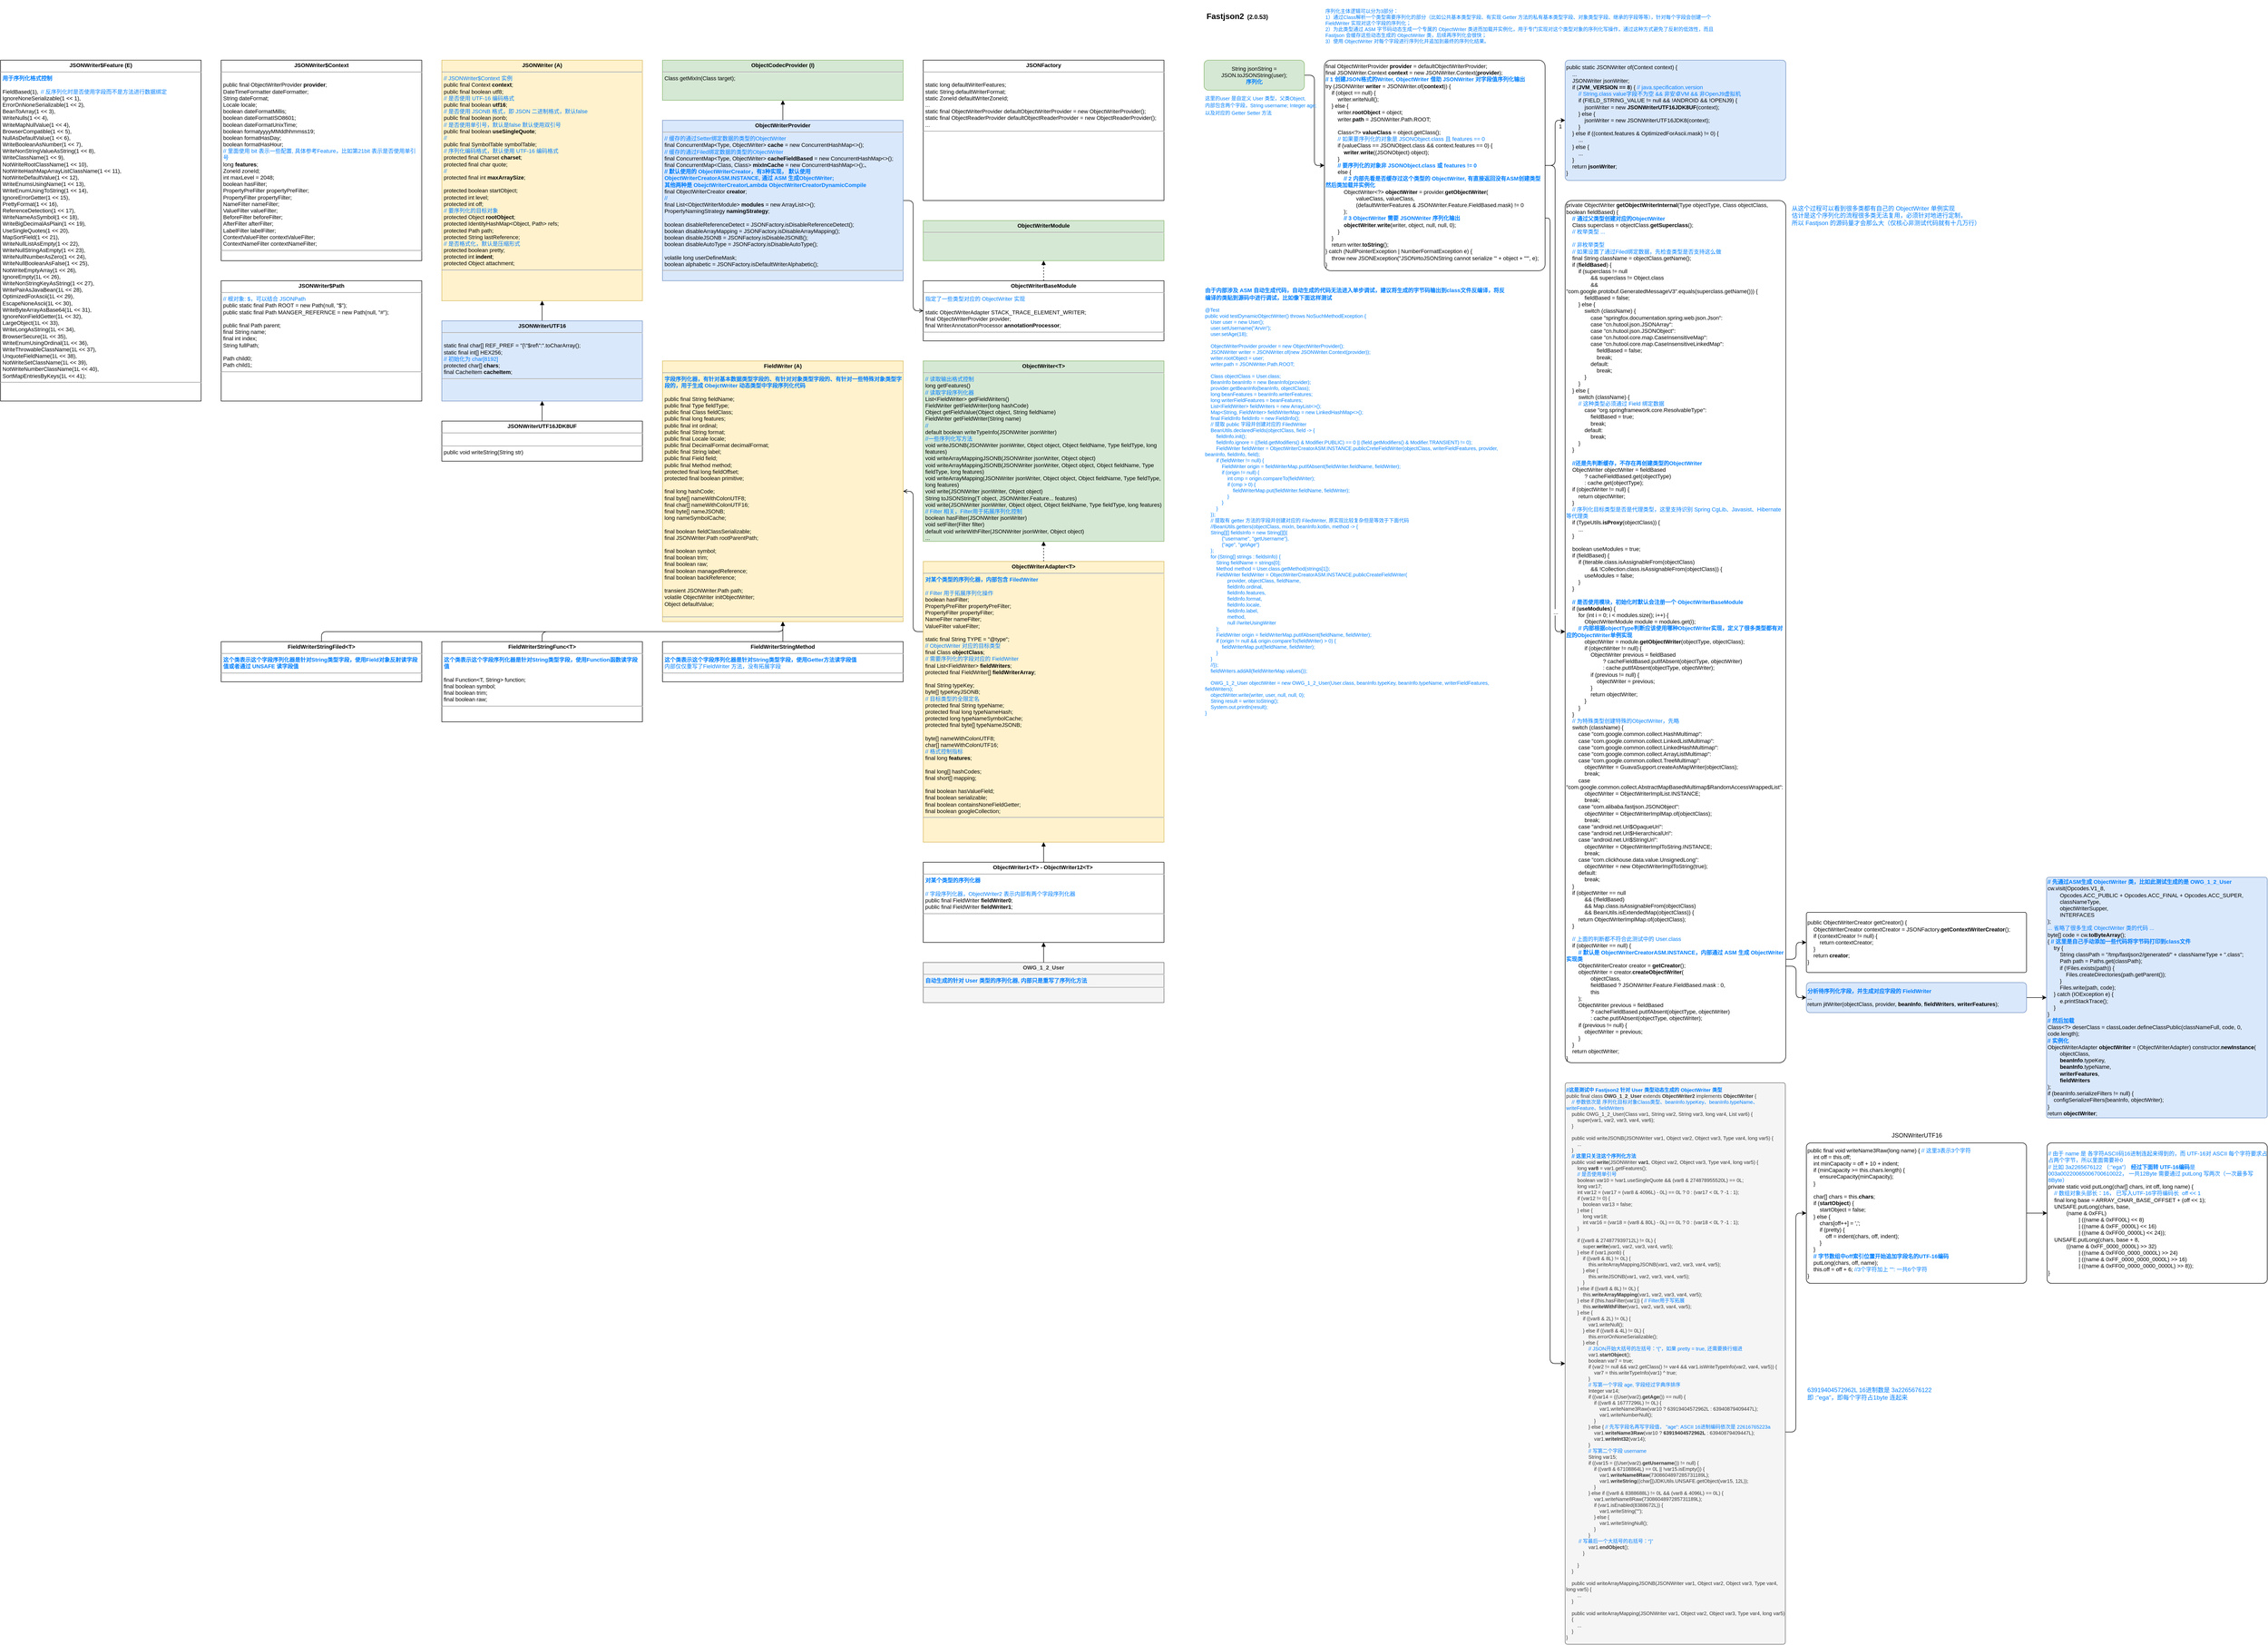 <mxfile version="21.6.5" type="device">
  <diagram name="第 1 页" id="g6lgx3qi2_SGSoq7ZiQh">
    <mxGraphModel dx="3712" dy="764" grid="1" gridSize="10" guides="1" tooltips="1" connect="1" arrows="1" fold="1" page="1" pageScale="1" pageWidth="827" pageHeight="1169" math="0" shadow="0">
      <root>
        <mxCell id="0" />
        <mxCell id="1" parent="0" />
        <mxCell id="O2tCoPHxbhI8zbObZZQl-1" value="&lt;h1 style=&quot;&quot;&gt;&lt;font style=&quot;font-size: 16px;&quot;&gt;Fastjson2&lt;/font&gt;&lt;span style=&quot;font-size: 23px;&quot;&gt;&amp;nbsp;&lt;/span&gt;&lt;font style=&quot;font-size: 12px;&quot;&gt;(&lt;/font&gt;&lt;font style=&quot;font-size: 12px;&quot;&gt;2.0.53)&lt;/font&gt;&lt;/h1&gt;&lt;div&gt;&lt;font style=&quot;font-size: 12px;&quot;&gt;&lt;br&gt;&lt;/font&gt;&lt;/div&gt;" style="text;html=1;strokeColor=none;fillColor=none;spacing=5;spacingTop=-20;whiteSpace=wrap;overflow=hidden;rounded=0;" parent="1" vertex="1">
          <mxGeometry x="40" y="10" width="320" height="90" as="geometry" />
        </mxCell>
        <mxCell id="O2tCoPHxbhI8zbObZZQl-4" value="" style="edgeStyle=orthogonalEdgeStyle;rounded=1;orthogonalLoop=1;jettySize=auto;html=1;" parent="1" source="O2tCoPHxbhI8zbObZZQl-2" target="O2tCoPHxbhI8zbObZZQl-3" edge="1">
          <mxGeometry relative="1" as="geometry" />
        </mxCell>
        <mxCell id="O2tCoPHxbhI8zbObZZQl-2" value="String jsonString = JSON.toJSONString(user);&lt;br&gt;&lt;font color=&quot;#007fff&quot;&gt;&lt;b&gt;序列化&lt;/b&gt;&lt;/font&gt;" style="rounded=1;whiteSpace=wrap;html=1;fillColor=#d5e8d4;strokeColor=#82b366;fontSize=11;" parent="1" vertex="1">
          <mxGeometry x="40" y="120" width="200" height="60" as="geometry" />
        </mxCell>
        <mxCell id="O2tCoPHxbhI8zbObZZQl-12" value="" style="edgeStyle=orthogonalEdgeStyle;rounded=1;orthogonalLoop=1;jettySize=auto;html=1;" parent="1" source="O2tCoPHxbhI8zbObZZQl-3" target="O2tCoPHxbhI8zbObZZQl-11" edge="1">
          <mxGeometry relative="1" as="geometry" />
        </mxCell>
        <mxCell id="O2tCoPHxbhI8zbObZZQl-13" value="1" style="edgeLabel;html=1;align=center;verticalAlign=middle;resizable=0;points=[];" parent="O2tCoPHxbhI8zbObZZQl-12" vertex="1" connectable="0">
          <mxGeometry x="0.25" y="2" relative="1" as="geometry">
            <mxPoint x="12" y="-17" as="offset" />
          </mxGeometry>
        </mxCell>
        <mxCell id="O2tCoPHxbhI8zbObZZQl-22" style="edgeStyle=orthogonalEdgeStyle;rounded=1;orthogonalLoop=1;jettySize=auto;html=1;exitX=1;exitY=0.5;exitDx=0;exitDy=0;" parent="1" source="O2tCoPHxbhI8zbObZZQl-3" target="O2tCoPHxbhI8zbObZZQl-21" edge="1">
          <mxGeometry relative="1" as="geometry" />
        </mxCell>
        <mxCell id="O2tCoPHxbhI8zbObZZQl-24" value="..." style="edgeLabel;html=1;align=center;verticalAlign=middle;resizable=0;points=[];" parent="O2tCoPHxbhI8zbObZZQl-22" vertex="1" connectable="0">
          <mxGeometry x="0.877" y="1" relative="1" as="geometry">
            <mxPoint as="offset" />
          </mxGeometry>
        </mxCell>
        <mxCell id="9sC5CoJF8o419bWHhUuv-7" style="edgeStyle=orthogonalEdgeStyle;rounded=1;orthogonalLoop=1;jettySize=auto;html=1;exitX=1;exitY=0.75;exitDx=0;exitDy=0;entryX=0;entryY=0.5;entryDx=0;entryDy=0;" parent="1" source="O2tCoPHxbhI8zbObZZQl-3" target="9sC5CoJF8o419bWHhUuv-6" edge="1">
          <mxGeometry relative="1" as="geometry">
            <Array as="points">
              <mxPoint x="730" y="435" />
              <mxPoint x="730" y="2720" />
            </Array>
          </mxGeometry>
        </mxCell>
        <mxCell id="O2tCoPHxbhI8zbObZZQl-3" value="&lt;div style=&quot;font-size: 11px;&quot;&gt;final ObjectWriterProvider &lt;b&gt;provider&lt;/b&gt; = defaultObjectWriterProvider;&lt;/div&gt;&lt;div style=&quot;font-size: 11px;&quot;&gt;final JSONWriter.Context &lt;b&gt;context&lt;/b&gt; = new JSONWriter.Context(&lt;b&gt;provider&lt;/b&gt;);&lt;/div&gt;&lt;div style=&quot;font-size: 11px;&quot;&gt;&lt;font color=&quot;#007fff&quot;&gt;&lt;b&gt;// 1 创建JSON格式的Writer, ObjectWriter 借助 JSONWriter 对字段值序列化输出&lt;/b&gt;&lt;/font&gt;&lt;/div&gt;&lt;div style=&quot;font-size: 11px;&quot;&gt;try (JSONWriter &lt;b&gt;writer&lt;/b&gt; = JSONWriter.of(&lt;b&gt;context&lt;/b&gt;)) {&lt;/div&gt;&lt;div style=&quot;font-size: 11px;&quot;&gt;&amp;nbsp; &amp;nbsp; if (object == null) {&lt;/div&gt;&lt;div style=&quot;font-size: 11px;&quot;&gt;&amp;nbsp; &amp;nbsp; &amp;nbsp; &amp;nbsp; writer.writeNull();&lt;/div&gt;&lt;div style=&quot;font-size: 11px;&quot;&gt;&amp;nbsp; &amp;nbsp; } else {&lt;/div&gt;&lt;div style=&quot;font-size: 11px;&quot;&gt;&amp;nbsp; &amp;nbsp; &amp;nbsp; &amp;nbsp; writer.&lt;b&gt;rootObject&lt;/b&gt; = object;&lt;/div&gt;&lt;div style=&quot;font-size: 11px;&quot;&gt;&amp;nbsp; &amp;nbsp; &amp;nbsp; &amp;nbsp; writer.&lt;b&gt;path&lt;/b&gt; = JSONWriter.Path.ROOT;&lt;/div&gt;&lt;div style=&quot;font-size: 11px;&quot;&gt;&lt;br style=&quot;font-size: 11px;&quot;&gt;&lt;/div&gt;&lt;div style=&quot;font-size: 11px;&quot;&gt;&amp;nbsp; &amp;nbsp; &amp;nbsp; &amp;nbsp; Class&amp;lt;?&amp;gt; &lt;b&gt;valueClass&lt;/b&gt; = object.getClass();&lt;/div&gt;&lt;div style=&quot;font-size: 11px;&quot;&gt;&lt;font color=&quot;#007fff&quot;&gt;&lt;span style=&quot;font-weight: bold;&quot;&gt;&lt;span style=&quot;&quot;&gt;&amp;nbsp; &amp;nbsp; &amp;nbsp; &amp;nbsp; &lt;/span&gt;&lt;/span&gt;// 如果要序列化的对象是 JSONObject.class 且 features == 0&lt;/font&gt;&lt;/div&gt;&lt;div style=&quot;font-size: 11px;&quot;&gt;&amp;nbsp; &amp;nbsp; &amp;nbsp; &amp;nbsp; if (valueClass == JSONObject.class &amp;amp;&amp;amp; context.features == 0) {&lt;/div&gt;&lt;div style=&quot;font-size: 11px;&quot;&gt;&amp;nbsp; &amp;nbsp; &amp;nbsp; &amp;nbsp; &amp;nbsp; &amp;nbsp; &lt;b&gt;writer&lt;/b&gt;.&lt;b&gt;write&lt;/b&gt;((JSONObject) object);&lt;/div&gt;&lt;div style=&quot;font-size: 11px;&quot;&gt;&amp;nbsp; &amp;nbsp; &amp;nbsp; &amp;nbsp; }&amp;nbsp;&lt;/div&gt;&lt;div style=&quot;font-size: 11px;&quot;&gt;&amp;nbsp; &amp;nbsp; &amp;nbsp; &amp;nbsp; &lt;b&gt;&lt;font color=&quot;#007fff&quot;&gt;// 要序列化的对象非 JSONObject.class 或 features != 0&lt;/font&gt;&lt;/b&gt;&lt;br&gt;&lt;/div&gt;&lt;div style=&quot;font-size: 11px;&quot;&gt;&lt;span style=&quot;&quot;&gt;&lt;span style=&quot;white-space: pre;&quot;&gt;&amp;nbsp;&amp;nbsp;&amp;nbsp;&amp;nbsp;    &lt;/span&gt;&lt;/span&gt;else {&lt;/div&gt;&lt;div style=&quot;font-size: 11px;&quot;&gt;&lt;b&gt;&lt;font color=&quot;#007fff&quot;&gt;&lt;span style=&quot;white-space: pre;&quot;&gt;&#x9;&lt;/span&gt;&amp;nbsp; &amp;nbsp; // 2 内部先看是否缓存过这个类型的 ObjectWriter, 有直接返回没有ASM创建类型然后类加载并实例化&lt;/font&gt;&lt;br&gt;&lt;/b&gt;&lt;/div&gt;&lt;div style=&quot;font-size: 11px;&quot;&gt;&amp;nbsp; &amp;nbsp; &amp;nbsp; &amp;nbsp; &amp;nbsp; &amp;nbsp; ObjectWriter&amp;lt;?&amp;gt; &lt;b&gt;objectWriter&lt;/b&gt; = provider.&lt;b&gt;getObjectWriter&lt;/b&gt;(&lt;/div&gt;&lt;div style=&quot;font-size: 11px;&quot;&gt;&amp;nbsp; &amp;nbsp; &amp;nbsp; &amp;nbsp; &amp;nbsp; &amp;nbsp; &amp;nbsp; &amp;nbsp; &amp;nbsp; &amp;nbsp; valueClass,&amp;nbsp;&lt;span style=&quot;background-color: initial;&quot;&gt;valueClass,&lt;/span&gt;&lt;/div&gt;&lt;div style=&quot;font-size: 11px;&quot;&gt;&amp;nbsp; &amp;nbsp; &amp;nbsp; &amp;nbsp; &amp;nbsp; &amp;nbsp; &amp;nbsp; &amp;nbsp; &amp;nbsp; &amp;nbsp; (defaultWriterFeatures &amp;amp; JSONWriter.Feature.FieldBased.mask) != 0&lt;/div&gt;&lt;div style=&quot;font-size: 11px;&quot;&gt;&amp;nbsp; &amp;nbsp; &amp;nbsp; &amp;nbsp; &amp;nbsp; &amp;nbsp; );&lt;/div&gt;&lt;div style=&quot;font-size: 11px;&quot;&gt;&lt;b&gt;&lt;span style=&quot;white-space: pre;&quot;&gt;&#x9;&lt;/span&gt;&amp;nbsp; &amp;nbsp; &lt;font color=&quot;#007fff&quot;&gt;// 3 ObjectWriter 需要 JSONWriter 序列化输出&lt;/font&gt;&lt;/b&gt;&lt;/div&gt;&lt;div style=&quot;font-size: 11px;&quot;&gt;&amp;nbsp; &amp;nbsp; &amp;nbsp; &amp;nbsp; &amp;nbsp; &amp;nbsp; &lt;b&gt;objectWriter&lt;/b&gt;.&lt;b&gt;write&lt;/b&gt;(writer, object, null, null, 0);&lt;/div&gt;&lt;div style=&quot;font-size: 11px;&quot;&gt;&amp;nbsp; &amp;nbsp; &amp;nbsp; &amp;nbsp; }&lt;/div&gt;&lt;div style=&quot;font-size: 11px;&quot;&gt;&amp;nbsp; &amp;nbsp; }&lt;/div&gt;&lt;div style=&quot;font-size: 11px;&quot;&gt;&amp;nbsp; &amp;nbsp; return writer.&lt;b&gt;toString&lt;/b&gt;();&lt;/div&gt;&lt;div style=&quot;font-size: 11px;&quot;&gt;} catch (NullPointerException | NumberFormatException e) {&lt;/div&gt;&lt;div style=&quot;font-size: 11px;&quot;&gt;&amp;nbsp; &amp;nbsp; throw new JSONException(&quot;JSON#toJSONString cannot serialize &#39;&quot; + object + &quot;&#39;&quot;, e);&lt;/div&gt;&lt;div style=&quot;font-size: 11px;&quot;&gt;}&lt;/div&gt;" style="rounded=1;whiteSpace=wrap;html=1;align=left;fontSize=11;arcSize=3;" parent="1" vertex="1">
          <mxGeometry x="280" y="120" width="440" height="420" as="geometry" />
        </mxCell>
        <mxCell id="O2tCoPHxbhI8zbObZZQl-5" value="&lt;p style=&quot;margin: 4px 0px 0px; text-align: center;&quot;&gt;&lt;b&gt;JSONFactory&lt;/b&gt;&lt;br style=&quot;font-size: 11px;&quot;&gt;&lt;/p&gt;&lt;hr style=&quot;font-size: 11px;&quot;&gt;&lt;p style=&quot;margin: 0px 0px 0px 4px;&quot;&gt;&lt;br&gt;&lt;/p&gt;&lt;p style=&quot;margin: 0px 0px 0px 4px;&quot;&gt;&lt;span style=&quot;background-color: initial;&quot;&gt;static long defaultWriterFeatures;&lt;/span&gt;&lt;br&gt;&lt;/p&gt;&lt;p style=&quot;margin: 0px 0px 0px 4px;&quot;&gt;&lt;span style=&quot;background-color: initial;&quot;&gt;static String defaultWriterFormat;&lt;br&gt;&lt;/span&gt;&lt;/p&gt;&lt;p style=&quot;margin: 0px 0px 0px 4px;&quot;&gt;&lt;span style=&quot;background-color: initial;&quot;&gt;static ZoneId defaultWriterZoneId;&lt;br&gt;&lt;/span&gt;&lt;/p&gt;&lt;p style=&quot;margin: 0px 0px 0px 4px; font-size: 11px;&quot;&gt;&lt;span style=&quot;background-color: initial;&quot;&gt;...&lt;/span&gt;&lt;/p&gt;&lt;p style=&quot;margin: 0px 0px 0px 4px; font-size: 11px;&quot;&gt;&lt;span style=&quot;background-color: initial;&quot;&gt;static final ObjectWriterProvider defaultObjectWriterProvider = new ObjectWriterProvider();&lt;/span&gt;&lt;br&gt;&lt;/p&gt;&lt;p style=&quot;margin: 0px 0px 0px 4px;&quot;&gt;static final ObjectReaderProvider defaultObjectReaderProvider = new ObjectReaderProvider();&lt;/p&gt;&lt;p style=&quot;margin: 0px 0px 0px 4px;&quot;&gt;...&lt;/p&gt;&lt;hr style=&quot;font-size: 11px;&quot;&gt;&lt;p style=&quot;margin: 0px 0px 0px 4px; font-size: 11px;&quot;&gt;&lt;br&gt;&lt;/p&gt;" style="verticalAlign=top;align=left;overflow=fill;fontSize=11;fontFamily=Helvetica;html=1;whiteSpace=wrap;" parent="1" vertex="1">
          <mxGeometry x="-520" y="120" width="480" height="280" as="geometry" />
        </mxCell>
        <mxCell id="O2tCoPHxbhI8zbObZZQl-8" style="edgeStyle=orthogonalEdgeStyle;rounded=1;orthogonalLoop=1;jettySize=auto;html=1;exitX=0.5;exitY=0;exitDx=0;exitDy=0;entryX=0.5;entryY=1;entryDx=0;entryDy=0;endArrow=block;endFill=1;" parent="1" source="O2tCoPHxbhI8zbObZZQl-6" target="O2tCoPHxbhI8zbObZZQl-7" edge="1">
          <mxGeometry relative="1" as="geometry" />
        </mxCell>
        <mxCell id="O2tCoPHxbhI8zbObZZQl-27" style="edgeStyle=orthogonalEdgeStyle;rounded=1;orthogonalLoop=1;jettySize=auto;html=1;exitX=1;exitY=0.5;exitDx=0;exitDy=0;entryX=0;entryY=0.5;entryDx=0;entryDy=0;endArrow=open;endFill=0;" parent="1" source="O2tCoPHxbhI8zbObZZQl-6" target="O2tCoPHxbhI8zbObZZQl-26" edge="1">
          <mxGeometry relative="1" as="geometry" />
        </mxCell>
        <mxCell id="O2tCoPHxbhI8zbObZZQl-6" value="&lt;p style=&quot;margin: 4px 0px 0px; text-align: center; font-size: 11px;&quot;&gt;&lt;b style=&quot;font-size: 11px;&quot;&gt;ObjectWriterProvider&lt;/b&gt;&lt;br style=&quot;font-size: 11px;&quot;&gt;&lt;/p&gt;&lt;hr style=&quot;font-size: 11px;&quot;&gt;&lt;p style=&quot;margin: 0px 0px 0px 4px; font-size: 11px;&quot;&gt;&lt;font color=&quot;#007fff&quot;&gt;// 缓存的通过Setter绑定数据的类型的ObjectWriter&lt;/font&gt;&lt;/p&gt;&lt;p style=&quot;margin: 0px 0px 0px 4px; font-size: 11px;&quot;&gt;final ConcurrentMap&amp;lt;Type, ObjectWriter&amp;gt; &lt;b&gt;cache&lt;/b&gt; = new ConcurrentHashMap&amp;lt;&amp;gt;();&lt;/p&gt;&lt;p style=&quot;border-color: var(--border-color); margin: 0px 0px 0px 4px;&quot;&gt;&lt;font style=&quot;border-color: var(--border-color);&quot; color=&quot;#007fff&quot;&gt;// 缓存的通过Filed绑定数据的类型的ObjectWriter&lt;/font&gt;&lt;/p&gt;&lt;p style=&quot;margin: 0px 0px 0px 4px; font-size: 11px;&quot;&gt;final ConcurrentMap&amp;lt;Type, ObjectWriter&amp;gt; &lt;b&gt;cacheFieldBased&lt;/b&gt; = new ConcurrentHashMap&amp;lt;&amp;gt;();&lt;/p&gt;&lt;p style=&quot;margin: 0px 0px 0px 4px; font-size: 11px;&quot;&gt;final ConcurrentMap&amp;lt;Class, Class&amp;gt; &lt;b&gt;mixInCache&lt;/b&gt; = new ConcurrentHashMap&amp;lt;&amp;gt;();、&lt;/p&gt;&lt;p style=&quot;margin: 0px 0px 0px 4px; font-size: 11px;&quot;&gt;&lt;font color=&quot;#007fff&quot;&gt;&lt;b&gt;// 默认使用的 ObjectWriterCreator，有3种实现， 默认使用ObjectWriterCreatorASM.INSTANCE, 通过 ASM 生成ObjectWriter;&lt;/b&gt;&lt;/font&gt;&lt;/p&gt;&lt;p style=&quot;margin: 0px 0px 0px 4px; font-size: 11px;&quot;&gt;&lt;font color=&quot;#007fff&quot;&gt;&lt;b&gt;其他两种是 ObejctWriterCreatorLambda ObjectWriterCreatorDynamicCompile&lt;/b&gt;&lt;/font&gt;&lt;/p&gt;&lt;p style=&quot;margin: 0px 0px 0px 4px; font-size: 11px;&quot;&gt;final ObjectWriterCreator &lt;b&gt;creator&lt;/b&gt;;&lt;/p&gt;&lt;p style=&quot;margin: 0px 0px 0px 4px; font-size: 11px;&quot;&gt;&lt;font color=&quot;#007fff&quot;&gt;//&lt;/font&gt;&lt;/p&gt;&lt;p style=&quot;margin: 0px 0px 0px 4px; font-size: 11px;&quot;&gt;final List&amp;lt;ObjectWriterModule&amp;gt; &lt;b&gt;modules&lt;/b&gt; = new ArrayList&amp;lt;&amp;gt;();&lt;/p&gt;&lt;p style=&quot;margin: 0px 0px 0px 4px; font-size: 11px;&quot;&gt;PropertyNamingStrategy &lt;b&gt;namingStrategy&lt;/b&gt;;&lt;/p&gt;&lt;p style=&quot;margin: 0px 0px 0px 4px; font-size: 11px;&quot;&gt;&lt;br style=&quot;font-size: 11px;&quot;&gt;&lt;/p&gt;&lt;p style=&quot;margin: 0px 0px 0px 4px; font-size: 11px;&quot;&gt;boolean disableReferenceDetect = JSONFactory.isDisableReferenceDetect();&lt;/p&gt;&lt;p style=&quot;margin: 0px 0px 0px 4px; font-size: 11px;&quot;&gt;boolean disableArrayMapping = JSONFactory.isDisableArrayMapping();&lt;/p&gt;&lt;p style=&quot;margin: 0px 0px 0px 4px; font-size: 11px;&quot;&gt;boolean disableJSONB = JSONFactory.isDisableJSONB();&lt;/p&gt;&lt;p style=&quot;margin: 0px 0px 0px 4px; font-size: 11px;&quot;&gt;boolean disableAutoType = JSONFactory.isDisableAutoType();&lt;/p&gt;&lt;p style=&quot;margin: 0px 0px 0px 4px; font-size: 11px;&quot;&gt;&lt;br style=&quot;font-size: 11px;&quot;&gt;&lt;/p&gt;&lt;p style=&quot;margin: 0px 0px 0px 4px; font-size: 11px;&quot;&gt;volatile long userDefineMask;&lt;/p&gt;&lt;p style=&quot;margin: 0px 0px 0px 4px; font-size: 11px;&quot;&gt;boolean alphabetic = JSONFactory.isDefaultWriterAlphabetic();&lt;/p&gt;&lt;hr style=&quot;font-size: 11px;&quot;&gt;&lt;p style=&quot;margin: 0px 0px 0px 4px; font-size: 11px;&quot;&gt;&lt;br&gt;&lt;/p&gt;" style="verticalAlign=top;align=left;overflow=fill;fontSize=11;fontFamily=Helvetica;html=1;whiteSpace=wrap;fillColor=#dae8fc;strokeColor=#6c8ebf;" parent="1" vertex="1">
          <mxGeometry x="-1040" y="240" width="480" height="320" as="geometry" />
        </mxCell>
        <mxCell id="O2tCoPHxbhI8zbObZZQl-7" value="&lt;p style=&quot;margin: 4px 0px 0px; text-align: center;&quot;&gt;&lt;b&gt;ObjectCodecProvider (I)&lt;/b&gt;&lt;br style=&quot;font-size: 11px;&quot;&gt;&lt;/p&gt;&lt;hr style=&quot;font-size: 11px;&quot;&gt;&lt;p style=&quot;margin: 0px 0px 0px 4px; font-size: 11px;&quot;&gt;&lt;/p&gt;&lt;p style=&quot;margin: 0px 0px 0px 4px;&quot;&gt;Class getMixIn(Class target);&lt;br&gt;&lt;/p&gt;" style="verticalAlign=top;align=left;overflow=fill;fontSize=11;fontFamily=Helvetica;html=1;whiteSpace=wrap;fillColor=#d5e8d4;strokeColor=#82b366;" parent="1" vertex="1">
          <mxGeometry x="-1040" y="120" width="480" height="80" as="geometry" />
        </mxCell>
        <mxCell id="O2tCoPHxbhI8zbObZZQl-9" value="&lt;p style=&quot;margin: 4px 0px 0px; text-align: center;&quot;&gt;&lt;b&gt;JSONWriter (A)&lt;/b&gt;&lt;br style=&quot;font-size: 11px;&quot;&gt;&lt;/p&gt;&lt;hr style=&quot;font-size: 11px;&quot;&gt;&lt;p style=&quot;margin: 0px 0px 0px 4px; font-size: 11px;&quot;&gt;&lt;font color=&quot;#007fff&quot;&gt;// JSONWriter$Context 实例&lt;/font&gt;&lt;/p&gt;&lt;p style=&quot;margin: 0px 0px 0px 4px;&quot;&gt;public final Context &lt;b&gt;context&lt;/b&gt;;&lt;/p&gt;&lt;p style=&quot;margin: 0px 0px 0px 4px;&quot;&gt;public final boolean utf8;&lt;/p&gt;&lt;p style=&quot;margin: 0px 0px 0px 4px;&quot;&gt;&lt;font color=&quot;#007fff&quot;&gt;// 是否使用 UTF-16 编码格式&lt;/font&gt;&lt;/p&gt;&lt;p style=&quot;margin: 0px 0px 0px 4px;&quot;&gt;public final boolean &lt;b&gt;utf16&lt;/b&gt;;&lt;/p&gt;&lt;p style=&quot;margin: 0px 0px 0px 4px;&quot;&gt;&lt;font color=&quot;#007fff&quot;&gt;// 是否使用 JSONB 格式，即 JSON 二进制格式，默认false&lt;/font&gt;&lt;/p&gt;&lt;p style=&quot;margin: 0px 0px 0px 4px;&quot;&gt;public final boolean jsonb;&lt;/p&gt;&lt;p style=&quot;margin: 0px 0px 0px 4px;&quot;&gt;&lt;font color=&quot;#007fff&quot;&gt;// 是否使用单引号，默认是false 默认使用双引号&lt;/font&gt;&lt;/p&gt;&lt;p style=&quot;margin: 0px 0px 0px 4px;&quot;&gt;public final boolean &lt;b&gt;useSingleQuote&lt;/b&gt;;&lt;/p&gt;&lt;p style=&quot;margin: 0px 0px 0px 4px;&quot;&gt;&lt;font color=&quot;#007fff&quot;&gt;//&lt;/font&gt;&lt;/p&gt;&lt;p style=&quot;margin: 0px 0px 0px 4px;&quot;&gt;public final SymbolTable symbolTable;&lt;/p&gt;&lt;p style=&quot;margin: 0px 0px 0px 4px;&quot;&gt;&lt;font color=&quot;#007fff&quot;&gt;// 序列化编码格式，默认使用 UTF-16 编码格式&lt;/font&gt;&lt;/p&gt;&lt;p style=&quot;margin: 0px 0px 0px 4px;&quot;&gt;protected final Charset &lt;b&gt;charset&lt;/b&gt;;&lt;/p&gt;&lt;p style=&quot;margin: 0px 0px 0px 4px;&quot;&gt;protected final char quote;&lt;/p&gt;&lt;p style=&quot;margin: 0px 0px 0px 4px;&quot;&gt;&lt;font color=&quot;#007fff&quot;&gt;//&lt;/font&gt;&lt;/p&gt;&lt;p style=&quot;margin: 0px 0px 0px 4px;&quot;&gt;protected final int &lt;b&gt;maxArraySize&lt;/b&gt;;&lt;/p&gt;&lt;p style=&quot;margin: 0px 0px 0px 4px;&quot;&gt;&lt;br&gt;&lt;/p&gt;&lt;p style=&quot;margin: 0px 0px 0px 4px;&quot;&gt;protected boolean startObject;&lt;/p&gt;&lt;p style=&quot;margin: 0px 0px 0px 4px;&quot;&gt;protected int level;&lt;/p&gt;&lt;p style=&quot;margin: 0px 0px 0px 4px;&quot;&gt;protected int off;&lt;/p&gt;&lt;p style=&quot;margin: 0px 0px 0px 4px;&quot;&gt;&lt;font color=&quot;#007fff&quot;&gt;// 要序列化的目标对象&lt;/font&gt;&lt;/p&gt;&lt;p style=&quot;margin: 0px 0px 0px 4px;&quot;&gt;protected Object &lt;b&gt;rootObject&lt;/b&gt;;&lt;/p&gt;&lt;p style=&quot;margin: 0px 0px 0px 4px;&quot;&gt;protected IdentityHashMap&amp;lt;Object, Path&amp;gt; refs;&lt;/p&gt;&lt;p style=&quot;margin: 0px 0px 0px 4px;&quot;&gt;protected Path path;&lt;/p&gt;&lt;p style=&quot;margin: 0px 0px 0px 4px;&quot;&gt;protected String lastReference;&lt;/p&gt;&lt;p style=&quot;margin: 0px 0px 0px 4px;&quot;&gt;&lt;font color=&quot;#007fff&quot;&gt;// 是否格式化，默认是压缩形式&lt;/font&gt;&lt;/p&gt;&lt;p style=&quot;margin: 0px 0px 0px 4px;&quot;&gt;protected boolean pretty;&lt;/p&gt;&lt;p style=&quot;margin: 0px 0px 0px 4px;&quot;&gt;protected int &lt;b&gt;indent&lt;/b&gt;;&lt;/p&gt;&lt;p style=&quot;margin: 0px 0px 0px 4px;&quot;&gt;protected Object attachment;&lt;/p&gt;&lt;hr style=&quot;font-size: 11px;&quot;&gt;&lt;p style=&quot;margin: 0px 0px 0px 4px; font-size: 11px;&quot;&gt;&lt;br&gt;&lt;/p&gt;" style="verticalAlign=top;align=left;overflow=fill;fontSize=11;fontFamily=Helvetica;html=1;whiteSpace=wrap;fillColor=#fff2cc;strokeColor=#d6b656;" parent="1" vertex="1">
          <mxGeometry x="-1480" y="120" width="400" height="480" as="geometry" />
        </mxCell>
        <mxCell id="O2tCoPHxbhI8zbObZZQl-10" value="&lt;p style=&quot;margin: 4px 0px 0px; text-align: center;&quot;&gt;&lt;b&gt;JSONWriter$Context&lt;/b&gt;&lt;/p&gt;&lt;hr style=&quot;font-size: 11px;&quot;&gt;&lt;p style=&quot;margin: 0px 0px 0px 4px; font-size: 11px;&quot;&gt;&lt;br&gt;&lt;/p&gt;&lt;p style=&quot;margin: 0px 0px 0px 4px;&quot;&gt;public final ObjectWriterProvider &lt;b&gt;provider&lt;/b&gt;;&lt;/p&gt;&lt;p style=&quot;margin: 0px 0px 0px 4px;&quot;&gt;DateTimeFormatter dateFormatter;&lt;/p&gt;&lt;p style=&quot;margin: 0px 0px 0px 4px;&quot;&gt;String dateFormat;&lt;/p&gt;&lt;p style=&quot;margin: 0px 0px 0px 4px;&quot;&gt;Locale locale;&lt;/p&gt;&lt;p style=&quot;margin: 0px 0px 0px 4px;&quot;&gt;boolean dateFormatMillis;&lt;/p&gt;&lt;p style=&quot;margin: 0px 0px 0px 4px;&quot;&gt;boolean dateFormatISO8601;&lt;/p&gt;&lt;p style=&quot;margin: 0px 0px 0px 4px;&quot;&gt;boolean dateFormatUnixTime;&lt;/p&gt;&lt;p style=&quot;margin: 0px 0px 0px 4px;&quot;&gt;boolean formatyyyyMMddhhmmss19;&lt;/p&gt;&lt;p style=&quot;margin: 0px 0px 0px 4px;&quot;&gt;boolean formatHasDay;&lt;/p&gt;&lt;p style=&quot;margin: 0px 0px 0px 4px;&quot;&gt;boolean formatHasHour;&lt;/p&gt;&lt;p style=&quot;margin: 0px 0px 0px 4px;&quot;&gt;&lt;font color=&quot;#007fff&quot;&gt;// 里面使用 bit 表示一些配置, 具体参考Feature，比如第21bit 表示是否使用单引号&amp;nbsp;&lt;/font&gt;&lt;/p&gt;&lt;p style=&quot;margin: 0px 0px 0px 4px;&quot;&gt;long &lt;b&gt;features&lt;/b&gt;;&lt;/p&gt;&lt;p style=&quot;margin: 0px 0px 0px 4px;&quot;&gt;ZoneId zoneId;&lt;/p&gt;&lt;p style=&quot;margin: 0px 0px 0px 4px;&quot;&gt;int maxLevel = 2048;&lt;/p&gt;&lt;p style=&quot;margin: 0px 0px 0px 4px;&quot;&gt;boolean hasFilter;&lt;/p&gt;&lt;p style=&quot;margin: 0px 0px 0px 4px;&quot;&gt;PropertyPreFilter propertyPreFilter;&lt;/p&gt;&lt;p style=&quot;margin: 0px 0px 0px 4px;&quot;&gt;PropertyFilter propertyFilter;&lt;/p&gt;&lt;p style=&quot;margin: 0px 0px 0px 4px;&quot;&gt;NameFilter nameFilter;&lt;/p&gt;&lt;p style=&quot;margin: 0px 0px 0px 4px;&quot;&gt;ValueFilter valueFilter;&lt;/p&gt;&lt;p style=&quot;margin: 0px 0px 0px 4px;&quot;&gt;BeforeFilter beforeFilter;&lt;/p&gt;&lt;p style=&quot;margin: 0px 0px 0px 4px;&quot;&gt;AfterFilter afterFilter;&lt;/p&gt;&lt;p style=&quot;margin: 0px 0px 0px 4px;&quot;&gt;LabelFilter labelFilter;&lt;/p&gt;&lt;p style=&quot;margin: 0px 0px 0px 4px;&quot;&gt;ContextValueFilter contextValueFilter;&lt;/p&gt;&lt;p style=&quot;margin: 0px 0px 0px 4px;&quot;&gt;ContextNameFilter contextNameFilter;&lt;/p&gt;&lt;hr style=&quot;font-size: 11px;&quot;&gt;&lt;p style=&quot;margin: 0px 0px 0px 4px; font-size: 11px;&quot;&gt;&lt;br&gt;&lt;/p&gt;" style="verticalAlign=top;align=left;overflow=fill;fontSize=11;fontFamily=Helvetica;html=1;whiteSpace=wrap;" parent="1" vertex="1">
          <mxGeometry x="-1920" y="120" width="400" height="400" as="geometry" />
        </mxCell>
        <mxCell id="O2tCoPHxbhI8zbObZZQl-11" value="&lt;div style=&quot;&quot;&gt;&lt;div style=&quot;&quot;&gt;public static JSONWriter of(Context context) {&lt;/div&gt;&lt;div style=&quot;&quot;&gt;&amp;nbsp; &amp;nbsp; ...&lt;/div&gt;&lt;div style=&quot;&quot;&gt;&amp;nbsp; &amp;nbsp; JSONWriter jsonWriter;&lt;/div&gt;&lt;div style=&quot;&quot;&gt;&amp;nbsp; &amp;nbsp; if (&lt;b&gt;JVM_VERSION == 8&lt;/b&gt;) {&lt;font color=&quot;#007fff&quot;&gt; // java.specification.version&lt;/font&gt;&lt;/div&gt;&lt;div style=&quot;&quot;&gt;&lt;font color=&quot;#007fff&quot;&gt;&lt;span style=&quot;&quot;&gt;&lt;span style=&quot;white-space: pre;&quot;&gt;&amp;nbsp;&amp;nbsp;&amp;nbsp;&amp;nbsp;    &lt;/span&gt;&lt;/span&gt;// String.class value字段不为空 &amp;amp;&amp;amp; 非安卓VM &amp;amp;&amp;amp; 非OpenJ9虚拟机&lt;br&gt;&lt;/font&gt;&lt;/div&gt;&lt;div style=&quot;&quot;&gt;&amp;nbsp; &amp;nbsp; &amp;nbsp; &amp;nbsp; if (FIELD_STRING_VALUE != null &amp;amp;&amp;amp; !ANDROID &amp;amp;&amp;amp; !OPENJ9) {&lt;/div&gt;&lt;div style=&quot;&quot;&gt;&amp;nbsp; &amp;nbsp; &amp;nbsp; &amp;nbsp; &amp;nbsp; &amp;nbsp; jsonWriter = new &lt;b&gt;JSONWriterUTF16JDK8UF&lt;/b&gt;(context);&lt;/div&gt;&lt;div style=&quot;&quot;&gt;&amp;nbsp; &amp;nbsp; &amp;nbsp; &amp;nbsp; } else {&lt;/div&gt;&lt;div style=&quot;&quot;&gt;&amp;nbsp; &amp;nbsp; &amp;nbsp; &amp;nbsp; &amp;nbsp; &amp;nbsp; jsonWriter = new JSONWriterUTF16JDK8(context);&lt;/div&gt;&lt;div style=&quot;&quot;&gt;&amp;nbsp; &amp;nbsp; &amp;nbsp; &amp;nbsp; }&lt;/div&gt;&lt;div style=&quot;&quot;&gt;&amp;nbsp; &amp;nbsp; } else if ((context.features &amp;amp; OptimizedForAscii.mask) != 0) {&lt;/div&gt;&lt;div style=&quot;&quot;&gt;&amp;nbsp; &amp;nbsp; &amp;nbsp; &amp;nbsp; ...&lt;/div&gt;&lt;div style=&quot;&quot;&gt;&amp;nbsp; &amp;nbsp; } else {&lt;/div&gt;&lt;div style=&quot;&quot;&gt;&amp;nbsp; &amp;nbsp; &amp;nbsp; &amp;nbsp; ...&lt;/div&gt;&lt;div style=&quot;&quot;&gt;&amp;nbsp; &amp;nbsp; }&lt;/div&gt;&lt;div style=&quot;&quot;&gt;&amp;nbsp; &amp;nbsp; return &lt;b&gt;jsonWriter&lt;/b&gt;;&lt;/div&gt;&lt;div style=&quot;&quot;&gt;}&lt;/div&gt;&lt;/div&gt;" style="rounded=1;whiteSpace=wrap;html=1;align=left;fontSize=11;arcSize=3;fillColor=#dae8fc;strokeColor=#6c8ebf;" parent="1" vertex="1">
          <mxGeometry x="760" y="120" width="440" height="240" as="geometry" />
        </mxCell>
        <mxCell id="O2tCoPHxbhI8zbObZZQl-15" style="edgeStyle=orthogonalEdgeStyle;rounded=1;orthogonalLoop=1;jettySize=auto;html=1;exitX=0.5;exitY=0;exitDx=0;exitDy=0;endArrow=block;endFill=1;" parent="1" source="O2tCoPHxbhI8zbObZZQl-14" target="O2tCoPHxbhI8zbObZZQl-9" edge="1">
          <mxGeometry relative="1" as="geometry" />
        </mxCell>
        <mxCell id="O2tCoPHxbhI8zbObZZQl-14" value="&lt;p style=&quot;margin: 4px 0px 0px; text-align: center;&quot;&gt;&lt;b&gt;JSONWriterUTF16&lt;/b&gt;&lt;br style=&quot;font-size: 11px;&quot;&gt;&lt;/p&gt;&lt;hr style=&quot;font-size: 11px;&quot;&gt;&lt;p style=&quot;margin: 0px 0px 0px 4px; font-size: 11px;&quot;&gt;&lt;br&gt;&lt;/p&gt;&lt;p style=&quot;margin: 0px 0px 0px 4px;&quot;&gt;static final char[] REF_PREF = &quot;{\&quot;$ref\&quot;:&quot;.toCharArray();&lt;/p&gt;&lt;p style=&quot;margin: 0px 0px 0px 4px;&quot;&gt;static final int[] HEX256;&lt;/p&gt;&lt;p style=&quot;margin: 0px 0px 0px 4px;&quot;&gt;&lt;font color=&quot;#007fff&quot;&gt;// 初始化为 char[8192]&lt;/font&gt;&lt;/p&gt;&lt;p style=&quot;margin: 0px 0px 0px 4px;&quot;&gt;protected char[] &lt;b&gt;chars&lt;/b&gt;;&lt;/p&gt;&lt;p style=&quot;margin: 0px 0px 0px 4px;&quot;&gt;final CacheItem &lt;b&gt;cacheItem&lt;/b&gt;;&lt;/p&gt;&lt;hr style=&quot;font-size: 11px;&quot;&gt;&lt;p style=&quot;margin: 0px 0px 0px 4px; font-size: 11px;&quot;&gt;&lt;br&gt;&lt;/p&gt;" style="verticalAlign=top;align=left;overflow=fill;fontSize=11;fontFamily=Helvetica;html=1;whiteSpace=wrap;fillColor=#dae8fc;strokeColor=#6c8ebf;" parent="1" vertex="1">
          <mxGeometry x="-1480" y="640" width="400" height="160" as="geometry" />
        </mxCell>
        <mxCell id="O2tCoPHxbhI8zbObZZQl-17" style="edgeStyle=orthogonalEdgeStyle;rounded=1;orthogonalLoop=1;jettySize=auto;html=1;exitX=0.5;exitY=0;exitDx=0;exitDy=0;endArrow=block;endFill=1;" parent="1" source="O2tCoPHxbhI8zbObZZQl-16" target="O2tCoPHxbhI8zbObZZQl-14" edge="1">
          <mxGeometry relative="1" as="geometry" />
        </mxCell>
        <mxCell id="O2tCoPHxbhI8zbObZZQl-16" value="&lt;p style=&quot;margin: 4px 0px 0px; text-align: center;&quot;&gt;&lt;b&gt;JSONWriterUTF16JDK8UF&lt;/b&gt;&lt;br style=&quot;font-size: 11px;&quot;&gt;&lt;/p&gt;&lt;hr style=&quot;font-size: 11px;&quot;&gt;&lt;p style=&quot;margin: 0px 0px 0px 4px; font-size: 11px;&quot;&gt;&lt;br&gt;&lt;/p&gt;&lt;hr style=&quot;font-size: 11px;&quot;&gt;&lt;p style=&quot;margin: 0px 0px 0px 4px;&quot;&gt;public void writeString(String str)&lt;br&gt;&lt;/p&gt;" style="verticalAlign=top;align=left;overflow=fill;fontSize=11;fontFamily=Helvetica;html=1;whiteSpace=wrap;" parent="1" vertex="1">
          <mxGeometry x="-1480" y="840" width="400" height="80" as="geometry" />
        </mxCell>
        <mxCell id="O2tCoPHxbhI8zbObZZQl-18" value="&lt;p style=&quot;margin: 4px 0px 0px; text-align: center;&quot;&gt;&lt;b&gt;JSONWriter$Path&lt;/b&gt;&lt;/p&gt;&lt;hr style=&quot;font-size: 11px;&quot;&gt;&lt;p style=&quot;margin: 0px 0px 0px 4px; font-size: 11px;&quot;&gt;&lt;font color=&quot;#007fff&quot;&gt;// 根对象: $，可以结合 JSONPath&amp;nbsp;&lt;/font&gt;&lt;/p&gt;&lt;p style=&quot;margin: 0px 0px 0px 4px;&quot;&gt;public static final Path ROOT = new Path(null, &quot;$&quot;);&lt;/p&gt;&lt;p style=&quot;margin: 0px 0px 0px 4px;&quot;&gt;public static final Path MANGER_REFERNCE = new Path(null, &quot;#&quot;);&lt;/p&gt;&lt;p style=&quot;margin: 0px 0px 0px 4px;&quot;&gt;&lt;br&gt;&lt;/p&gt;&lt;p style=&quot;margin: 0px 0px 0px 4px;&quot;&gt;public final Path parent;&lt;/p&gt;&lt;p style=&quot;margin: 0px 0px 0px 4px;&quot;&gt;final String name;&lt;/p&gt;&lt;p style=&quot;margin: 0px 0px 0px 4px;&quot;&gt;final int index;&lt;/p&gt;&lt;p style=&quot;margin: 0px 0px 0px 4px;&quot;&gt;String fullPath;&lt;/p&gt;&lt;p style=&quot;margin: 0px 0px 0px 4px;&quot;&gt;&lt;br&gt;&lt;/p&gt;&lt;p style=&quot;margin: 0px 0px 0px 4px;&quot;&gt;Path child0;&lt;/p&gt;&lt;p style=&quot;margin: 0px 0px 0px 4px;&quot;&gt;Path child1;&lt;/p&gt;&lt;hr style=&quot;font-size: 11px;&quot;&gt;&lt;p style=&quot;margin: 0px 0px 0px 4px; font-size: 11px;&quot;&gt;&lt;br&gt;&lt;/p&gt;" style="verticalAlign=top;align=left;overflow=fill;fontSize=11;fontFamily=Helvetica;html=1;whiteSpace=wrap;" parent="1" vertex="1">
          <mxGeometry x="-1920" y="560" width="400" height="240" as="geometry" />
        </mxCell>
        <mxCell id="O2tCoPHxbhI8zbObZZQl-19" value="&lt;p style=&quot;margin: 4px 0px 0px; text-align: center;&quot;&gt;&lt;b&gt;JSONWriter$&lt;/b&gt;&lt;b style=&quot;background-color: initial;&quot;&gt;Feature (E)&lt;/b&gt;&lt;/p&gt;&lt;hr style=&quot;font-size: 11px;&quot;&gt;&lt;p style=&quot;margin: 0px 0px 0px 4px; font-size: 11px;&quot;&gt;&lt;b&gt;&lt;font color=&quot;#007fff&quot;&gt;用于序列化格式控制&lt;/font&gt;&lt;/b&gt;&lt;/p&gt;&lt;p style=&quot;margin: 0px 0px 0px 4px; font-size: 11px;&quot;&gt;&lt;br&gt;&lt;/p&gt;&lt;p style=&quot;margin: 0px 0px 0px 4px;&quot;&gt;FieldBased(1),&lt;span style=&quot;white-space: pre;&quot;&gt;&#x9;&lt;/span&gt;&amp;nbsp;&lt;font color=&quot;#007fff&quot;&gt;// 反序列化时是否使用字段而不是方法进行数据绑定&lt;/font&gt;&lt;/p&gt;&lt;p style=&quot;margin: 0px 0px 0px 4px;&quot;&gt;IgnoreNoneSerializable(1 &amp;lt;&amp;lt; 1),&lt;/p&gt;&lt;p style=&quot;margin: 0px 0px 0px 4px;&quot;&gt;ErrorOnNoneSerializable(1 &amp;lt;&amp;lt; 2),&lt;/p&gt;&lt;p style=&quot;margin: 0px 0px 0px 4px;&quot;&gt;BeanToArray(1 &amp;lt;&amp;lt; 3),&lt;/p&gt;&lt;p style=&quot;margin: 0px 0px 0px 4px;&quot;&gt;WriteNulls(1 &amp;lt;&amp;lt; 4),&lt;/p&gt;&lt;p style=&quot;margin: 0px 0px 0px 4px;&quot;&gt;WriteMapNullValue(1 &amp;lt;&amp;lt; 4),&lt;/p&gt;&lt;p style=&quot;margin: 0px 0px 0px 4px;&quot;&gt;BrowserCompatible(1 &amp;lt;&amp;lt; 5),&lt;/p&gt;&lt;p style=&quot;margin: 0px 0px 0px 4px;&quot;&gt;NullAsDefaultValue(1 &amp;lt;&amp;lt; 6),&lt;/p&gt;&lt;p style=&quot;margin: 0px 0px 0px 4px;&quot;&gt;WriteBooleanAsNumber(1 &amp;lt;&amp;lt; 7),&lt;/p&gt;&lt;p style=&quot;margin: 0px 0px 0px 4px;&quot;&gt;WriteNonStringValueAsString(1 &amp;lt;&amp;lt; 8),&lt;/p&gt;&lt;p style=&quot;margin: 0px 0px 0px 4px;&quot;&gt;WriteClassName(1 &amp;lt;&amp;lt; 9),&lt;/p&gt;&lt;p style=&quot;margin: 0px 0px 0px 4px;&quot;&gt;NotWriteRootClassName(1 &amp;lt;&amp;lt; 10),&lt;/p&gt;&lt;p style=&quot;margin: 0px 0px 0px 4px;&quot;&gt;NotWriteHashMapArrayListClassName(1 &amp;lt;&amp;lt; 11),&lt;/p&gt;&lt;p style=&quot;margin: 0px 0px 0px 4px;&quot;&gt;NotWriteDefaultValue(1 &amp;lt;&amp;lt; 12),&lt;/p&gt;&lt;p style=&quot;margin: 0px 0px 0px 4px;&quot;&gt;WriteEnumsUsingName(1 &amp;lt;&amp;lt; 13),&lt;/p&gt;&lt;p style=&quot;margin: 0px 0px 0px 4px;&quot;&gt;WriteEnumUsingToString(1 &amp;lt;&amp;lt; 14),&lt;/p&gt;&lt;p style=&quot;margin: 0px 0px 0px 4px;&quot;&gt;IgnoreErrorGetter(1 &amp;lt;&amp;lt; 15),&lt;/p&gt;&lt;p style=&quot;margin: 0px 0px 0px 4px;&quot;&gt;PrettyFormat(1 &amp;lt;&amp;lt; 16),&lt;/p&gt;&lt;p style=&quot;margin: 0px 0px 0px 4px;&quot;&gt;ReferenceDetection(1 &amp;lt;&amp;lt; 17),&lt;/p&gt;&lt;p style=&quot;margin: 0px 0px 0px 4px;&quot;&gt;WriteNameAsSymbol(1 &amp;lt;&amp;lt; 18),&lt;/p&gt;&lt;p style=&quot;margin: 0px 0px 0px 4px;&quot;&gt;WriteBigDecimalAsPlain(1 &amp;lt;&amp;lt; 19),&lt;/p&gt;&lt;p style=&quot;margin: 0px 0px 0px 4px;&quot;&gt;UseSingleQuotes(1 &amp;lt;&amp;lt; 20),&lt;/p&gt;&lt;p style=&quot;margin: 0px 0px 0px 4px;&quot;&gt;MapSortField(1 &amp;lt;&amp;lt; 21),&lt;/p&gt;&lt;p style=&quot;margin: 0px 0px 0px 4px;&quot;&gt;WriteNullListAsEmpty(1 &amp;lt;&amp;lt; 22),&lt;/p&gt;&lt;p style=&quot;margin: 0px 0px 0px 4px;&quot;&gt;WriteNullStringAsEmpty(1 &amp;lt;&amp;lt; 23),&lt;/p&gt;&lt;p style=&quot;margin: 0px 0px 0px 4px;&quot;&gt;WriteNullNumberAsZero(1 &amp;lt;&amp;lt; 24),&lt;/p&gt;&lt;p style=&quot;margin: 0px 0px 0px 4px;&quot;&gt;WriteNullBooleanAsFalse(1 &amp;lt;&amp;lt; 25),&lt;/p&gt;&lt;p style=&quot;margin: 0px 0px 0px 4px;&quot;&gt;NotWriteEmptyArray(1 &amp;lt;&amp;lt; 26),&lt;/p&gt;&lt;p style=&quot;margin: 0px 0px 0px 4px;&quot;&gt;IgnoreEmpty(1L &amp;lt;&amp;lt; 26),&lt;/p&gt;&lt;p style=&quot;margin: 0px 0px 0px 4px;&quot;&gt;WriteNonStringKeyAsString(1 &amp;lt;&amp;lt; 27),&lt;/p&gt;&lt;p style=&quot;margin: 0px 0px 0px 4px;&quot;&gt;WritePairAsJavaBean(1L &amp;lt;&amp;lt; 28),&lt;/p&gt;&lt;p style=&quot;margin: 0px 0px 0px 4px;&quot;&gt;OptimizedForAscii(1L &amp;lt;&amp;lt; 29),&lt;/p&gt;&lt;p style=&quot;margin: 0px 0px 0px 4px;&quot;&gt;EscapeNoneAscii(1L &amp;lt;&amp;lt; 30),&lt;/p&gt;&lt;p style=&quot;margin: 0px 0px 0px 4px;&quot;&gt;WriteByteArrayAsBase64(1L &amp;lt;&amp;lt; 31),&lt;/p&gt;&lt;p style=&quot;margin: 0px 0px 0px 4px;&quot;&gt;IgnoreNonFieldGetter(1L &amp;lt;&amp;lt; 32),&lt;/p&gt;&lt;p style=&quot;margin: 0px 0px 0px 4px;&quot;&gt;LargeObject(1L &amp;lt;&amp;lt; 33),&lt;/p&gt;&lt;p style=&quot;margin: 0px 0px 0px 4px;&quot;&gt;WriteLongAsString(1L &amp;lt;&amp;lt; 34),&lt;/p&gt;&lt;p style=&quot;margin: 0px 0px 0px 4px;&quot;&gt;BrowserSecure(1L &amp;lt;&amp;lt; 35),&lt;/p&gt;&lt;p style=&quot;margin: 0px 0px 0px 4px;&quot;&gt;WriteEnumUsingOrdinal(1L &amp;lt;&amp;lt; 36),&lt;/p&gt;&lt;p style=&quot;margin: 0px 0px 0px 4px;&quot;&gt;WriteThrowableClassName(1L &amp;lt;&amp;lt; 37),&lt;/p&gt;&lt;p style=&quot;margin: 0px 0px 0px 4px;&quot;&gt;UnquoteFieldName(1L &amp;lt;&amp;lt; 38),&lt;/p&gt;&lt;p style=&quot;margin: 0px 0px 0px 4px;&quot;&gt;NotWriteSetClassName(1L &amp;lt;&amp;lt; 39),&lt;/p&gt;&lt;p style=&quot;margin: 0px 0px 0px 4px;&quot;&gt;NotWriteNumberClassName(1L &amp;lt;&amp;lt; 40),&lt;/p&gt;&lt;p style=&quot;margin: 0px 0px 0px 4px;&quot;&gt;SortMapEntriesByKeys(1L &amp;lt;&amp;lt; 41);&lt;/p&gt;&lt;hr style=&quot;font-size: 11px;&quot;&gt;&lt;p style=&quot;margin: 0px 0px 0px 4px; font-size: 11px;&quot;&gt;&lt;br&gt;&lt;/p&gt;" style="verticalAlign=top;align=left;overflow=fill;fontSize=11;fontFamily=Helvetica;html=1;whiteSpace=wrap;" parent="1" vertex="1">
          <mxGeometry x="-2360" y="120" width="400" height="680" as="geometry" />
        </mxCell>
        <mxCell id="O2tCoPHxbhI8zbObZZQl-32" style="edgeStyle=orthogonalEdgeStyle;rounded=1;orthogonalLoop=1;jettySize=auto;html=1;exitX=1.002;exitY=0.88;exitDx=0;exitDy=0;exitPerimeter=0;" parent="1" source="O2tCoPHxbhI8zbObZZQl-21" target="O2tCoPHxbhI8zbObZZQl-31" edge="1">
          <mxGeometry relative="1" as="geometry" />
        </mxCell>
        <mxCell id="9sC5CoJF8o419bWHhUuv-2" style="edgeStyle=orthogonalEdgeStyle;rounded=1;orthogonalLoop=1;jettySize=auto;html=1;exitX=0.998;exitY=0.888;exitDx=0;exitDy=0;entryX=0;entryY=0.5;entryDx=0;entryDy=0;exitPerimeter=0;" parent="1" source="O2tCoPHxbhI8zbObZZQl-21" target="9sC5CoJF8o419bWHhUuv-1" edge="1">
          <mxGeometry relative="1" as="geometry" />
        </mxCell>
        <mxCell id="O2tCoPHxbhI8zbObZZQl-21" value="&lt;div style=&quot;&quot;&gt;&lt;div style=&quot;&quot;&gt;&lt;div&gt;private ObjectWriter &lt;b&gt;getObjectWriterInternal&lt;/b&gt;(Type objectType, Class objectClass, boolean fieldBased) {&lt;/div&gt;&lt;div&gt;&lt;font color=&quot;#007fff&quot;&gt;&lt;b&gt;&amp;nbsp; &amp;nbsp; // 通过父类型创建对应的ObjectWriter&lt;/b&gt;&lt;/font&gt;&lt;/div&gt;&lt;div&gt;&amp;nbsp; &amp;nbsp; Class superclass = objectClass.&lt;b&gt;getSuperclass&lt;/b&gt;();&lt;/div&gt;&lt;div&gt;&lt;font color=&quot;#007fff&quot;&gt;&amp;nbsp; &amp;nbsp; // 枚举类型 ...&lt;/font&gt;&lt;/div&gt;&lt;div&gt;&lt;br&gt;&lt;/div&gt;&lt;div&gt;&lt;font color=&quot;#007fff&quot;&gt;&amp;nbsp; &amp;nbsp; // 非枚举类型&lt;/font&gt;&lt;/div&gt;&lt;div&gt;&lt;font color=&quot;#007fff&quot;&gt;&amp;nbsp; &amp;nbsp; // 如果设置了通过Filed绑定数据，先检查类型是否支持这么做&lt;/font&gt;&lt;/div&gt;&lt;div&gt;&amp;nbsp; &amp;nbsp; final String className = objectClass.getName();&lt;/div&gt;&lt;div&gt;&amp;nbsp; &amp;nbsp; if (&lt;b&gt;fieldBased&lt;/b&gt;) {&lt;/div&gt;&lt;div&gt;&amp;nbsp; &amp;nbsp; &amp;nbsp; &amp;nbsp; if (superclass != null&lt;/div&gt;&lt;div&gt;&amp;nbsp; &amp;nbsp; &amp;nbsp; &amp;nbsp; &amp;nbsp; &amp;nbsp; &amp;nbsp; &amp;nbsp; &amp;amp;&amp;amp; superclass != Object.class&lt;/div&gt;&lt;div&gt;&amp;nbsp; &amp;nbsp; &amp;nbsp; &amp;nbsp; &amp;nbsp; &amp;nbsp; &amp;nbsp; &amp;nbsp; &amp;amp;&amp;amp; &quot;com.google.protobuf.GeneratedMessageV3&quot;.equals(superclass.getName())) {&lt;/div&gt;&lt;div&gt;&amp;nbsp; &amp;nbsp; &amp;nbsp; &amp;nbsp; &amp;nbsp; &amp;nbsp; fieldBased = false;&lt;/div&gt;&lt;div&gt;&amp;nbsp; &amp;nbsp; &amp;nbsp; &amp;nbsp; } else {&lt;/div&gt;&lt;div&gt;&amp;nbsp; &amp;nbsp; &amp;nbsp; &amp;nbsp; &amp;nbsp; &amp;nbsp; switch (className) {&lt;/div&gt;&lt;div&gt;&amp;nbsp; &amp;nbsp; &amp;nbsp; &amp;nbsp; &amp;nbsp; &amp;nbsp; &amp;nbsp; &amp;nbsp; case &quot;springfox.documentation.spring.web.json.Json&quot;:&lt;/div&gt;&lt;div&gt;&amp;nbsp; &amp;nbsp; &amp;nbsp; &amp;nbsp; &amp;nbsp; &amp;nbsp; &amp;nbsp; &amp;nbsp; case &quot;cn.hutool.json.JSONArray&quot;:&lt;/div&gt;&lt;div&gt;&amp;nbsp; &amp;nbsp; &amp;nbsp; &amp;nbsp; &amp;nbsp; &amp;nbsp; &amp;nbsp; &amp;nbsp; case &quot;cn.hutool.json.JSONObject&quot;:&lt;/div&gt;&lt;div&gt;&amp;nbsp; &amp;nbsp; &amp;nbsp; &amp;nbsp; &amp;nbsp; &amp;nbsp; &amp;nbsp; &amp;nbsp; case &quot;cn.hutool.core.map.CaseInsensitiveMap&quot;:&lt;/div&gt;&lt;div&gt;&amp;nbsp; &amp;nbsp; &amp;nbsp; &amp;nbsp; &amp;nbsp; &amp;nbsp; &amp;nbsp; &amp;nbsp; case &quot;cn.hutool.core.map.CaseInsensitiveLinkedMap&quot;:&lt;/div&gt;&lt;div&gt;&amp;nbsp; &amp;nbsp; &amp;nbsp; &amp;nbsp; &amp;nbsp; &amp;nbsp; &amp;nbsp; &amp;nbsp; &amp;nbsp; &amp;nbsp; fieldBased = false;&lt;/div&gt;&lt;div&gt;&amp;nbsp; &amp;nbsp; &amp;nbsp; &amp;nbsp; &amp;nbsp; &amp;nbsp; &amp;nbsp; &amp;nbsp; &amp;nbsp; &amp;nbsp; break;&lt;/div&gt;&lt;div&gt;&amp;nbsp; &amp;nbsp; &amp;nbsp; &amp;nbsp; &amp;nbsp; &amp;nbsp; &amp;nbsp; &amp;nbsp; default:&lt;/div&gt;&lt;div&gt;&amp;nbsp; &amp;nbsp; &amp;nbsp; &amp;nbsp; &amp;nbsp; &amp;nbsp; &amp;nbsp; &amp;nbsp; &amp;nbsp; &amp;nbsp; break;&lt;/div&gt;&lt;div&gt;&amp;nbsp; &amp;nbsp; &amp;nbsp; &amp;nbsp; &amp;nbsp; &amp;nbsp; }&lt;/div&gt;&lt;div&gt;&amp;nbsp; &amp;nbsp; &amp;nbsp; &amp;nbsp; }&lt;/div&gt;&lt;div&gt;&amp;nbsp; &amp;nbsp; } else {&lt;/div&gt;&lt;div&gt;&amp;nbsp; &amp;nbsp; &amp;nbsp; &amp;nbsp; switch (className) {&lt;/div&gt;&lt;div&gt;&lt;font color=&quot;#007fff&quot;&gt;&lt;span style=&quot;&quot;&gt;&lt;span style=&quot;&quot;&gt;&amp;nbsp;&amp;nbsp;&amp;nbsp;&amp;nbsp;&lt;/span&gt;&lt;/span&gt;&amp;nbsp; &amp;nbsp; // 这种类型必须通过 Field 绑定数据&lt;/font&gt;&lt;br&gt;&lt;/div&gt;&lt;div&gt;&amp;nbsp; &amp;nbsp; &amp;nbsp; &amp;nbsp; &amp;nbsp; &amp;nbsp; case &quot;org.springframework.core.ResolvableType&quot;:&lt;/div&gt;&lt;div&gt;&amp;nbsp; &amp;nbsp; &amp;nbsp; &amp;nbsp; &amp;nbsp; &amp;nbsp; &amp;nbsp; &amp;nbsp; fieldBased = true;&lt;/div&gt;&lt;div&gt;&amp;nbsp; &amp;nbsp; &amp;nbsp; &amp;nbsp; &amp;nbsp; &amp;nbsp; &amp;nbsp; &amp;nbsp; break;&lt;/div&gt;&lt;div&gt;&amp;nbsp; &amp;nbsp; &amp;nbsp; &amp;nbsp; &amp;nbsp; &amp;nbsp; default:&lt;/div&gt;&lt;div&gt;&amp;nbsp; &amp;nbsp; &amp;nbsp; &amp;nbsp; &amp;nbsp; &amp;nbsp; &amp;nbsp; &amp;nbsp; break;&lt;/div&gt;&lt;div&gt;&amp;nbsp; &amp;nbsp; &amp;nbsp; &amp;nbsp; }&lt;/div&gt;&lt;div&gt;&amp;nbsp; &amp;nbsp; }&lt;/div&gt;&lt;div&gt;&lt;br&gt;&lt;/div&gt;&lt;div&gt;&lt;font color=&quot;#007fff&quot;&gt;&lt;b&gt;&amp;nbsp; &amp;nbsp; //还是先判断缓存，不存在再创建类型的ObjectWriter&lt;/b&gt;&lt;/font&gt;&lt;/div&gt;&lt;div&gt;&amp;nbsp; &amp;nbsp; ObjectWriter objectWriter = fieldBased&lt;/div&gt;&lt;div&gt;&amp;nbsp; &amp;nbsp; &amp;nbsp; &amp;nbsp; &amp;nbsp; &amp;nbsp; ? cacheFieldBased.get(objectType)&lt;/div&gt;&lt;div&gt;&amp;nbsp; &amp;nbsp; &amp;nbsp; &amp;nbsp; &amp;nbsp; &amp;nbsp; : cache.get(objectType);&lt;/div&gt;&lt;div&gt;&amp;nbsp; &amp;nbsp; if (objectWriter != null) {&lt;/div&gt;&lt;div&gt;&amp;nbsp; &amp;nbsp; &amp;nbsp; &amp;nbsp; return objectWriter;&lt;/div&gt;&lt;div&gt;&amp;nbsp; &amp;nbsp; }&lt;/div&gt;&lt;div&gt;&lt;font color=&quot;#007fff&quot;&gt;&amp;nbsp; &amp;nbsp; // 序列化目标类型是否是代理类型，这里支持识别 Spring CgLib、Javasist、Hibernate等代理类&lt;/font&gt;&lt;/div&gt;&lt;div&gt;&amp;nbsp; &amp;nbsp; if (TypeUtils.&lt;b&gt;isProxy&lt;/b&gt;(objectClass)) {&lt;/div&gt;&lt;div&gt;&amp;nbsp; &amp;nbsp; &amp;nbsp; &amp;nbsp; ...&lt;/div&gt;&lt;div&gt;&amp;nbsp; &amp;nbsp; }&lt;/div&gt;&lt;div&gt;&lt;br&gt;&lt;/div&gt;&lt;div&gt;&amp;nbsp; &amp;nbsp; boolean useModules = true;&lt;/div&gt;&lt;div&gt;&amp;nbsp; &amp;nbsp; if (fieldBased) {&lt;/div&gt;&lt;div&gt;&amp;nbsp; &amp;nbsp; &amp;nbsp; &amp;nbsp; if (Iterable.class.isAssignableFrom(objectClass)&lt;/div&gt;&lt;div&gt;&amp;nbsp; &amp;nbsp; &amp;nbsp; &amp;nbsp; &amp;nbsp; &amp;nbsp; &amp;nbsp; &amp;nbsp; &amp;amp;&amp;amp; !Collection.class.isAssignableFrom(objectClass)) {&lt;/div&gt;&lt;div&gt;&amp;nbsp; &amp;nbsp; &amp;nbsp; &amp;nbsp; &amp;nbsp; &amp;nbsp; useModules = false;&lt;/div&gt;&lt;div&gt;&amp;nbsp; &amp;nbsp; &amp;nbsp; &amp;nbsp; }&lt;/div&gt;&lt;div&gt;&amp;nbsp; &amp;nbsp; }&lt;/div&gt;&lt;div&gt;&lt;br&gt;&lt;/div&gt;&lt;div&gt;&lt;font color=&quot;#007fff&quot;&gt;&lt;b&gt;&amp;nbsp; &amp;nbsp; // 是否使用模块，初始化时默认会注册一个&amp;nbsp;ObjectWriterBaseModule&lt;/b&gt;&lt;/font&gt;&lt;/div&gt;&lt;div&gt;&amp;nbsp; &amp;nbsp; if (&lt;b&gt;useModules&lt;/b&gt;) {&lt;/div&gt;&lt;div&gt;&amp;nbsp; &amp;nbsp; &amp;nbsp; &amp;nbsp; for (int i = 0; i &amp;lt; modules.size(); i++) {&lt;/div&gt;&lt;div&gt;&amp;nbsp; &amp;nbsp; &amp;nbsp; &amp;nbsp; &amp;nbsp; &amp;nbsp; ObjectWriterModule module = modules.get(i);&lt;/div&gt;&lt;div&gt;&lt;b&gt;&lt;font color=&quot;#007fff&quot;&gt;&lt;span style=&quot;&quot;&gt;&lt;span style=&quot;white-space: pre;&quot;&gt;&amp;nbsp;&amp;nbsp;&amp;nbsp;&amp;nbsp;&lt;/span&gt;&lt;/span&gt;&amp;nbsp; &amp;nbsp; // 内部根据objectType判断应该使用哪种ObjectWriter实现，定义了很多类型都有对应的ObjectWriter单例实现&lt;/font&gt;&lt;/b&gt;&lt;br&gt;&lt;/div&gt;&lt;div&gt;&amp;nbsp; &amp;nbsp; &amp;nbsp; &amp;nbsp; &amp;nbsp; &amp;nbsp; objectWriter = module.&lt;b&gt;getObjectWriter&lt;/b&gt;(objectType, objectClass);&lt;/div&gt;&lt;div&gt;&amp;nbsp; &amp;nbsp; &amp;nbsp; &amp;nbsp; &amp;nbsp; &amp;nbsp; if (objectWriter != null) {&lt;/div&gt;&lt;div&gt;&amp;nbsp; &amp;nbsp; &amp;nbsp; &amp;nbsp; &amp;nbsp; &amp;nbsp; &amp;nbsp; &amp;nbsp; ObjectWriter previous = fieldBased&lt;/div&gt;&lt;div&gt;&amp;nbsp; &amp;nbsp; &amp;nbsp; &amp;nbsp; &amp;nbsp; &amp;nbsp; &amp;nbsp; &amp;nbsp; &amp;nbsp; &amp;nbsp; &amp;nbsp; &amp;nbsp; ? cacheFieldBased.putIfAbsent(objectType, objectWriter)&lt;/div&gt;&lt;div&gt;&amp;nbsp; &amp;nbsp; &amp;nbsp; &amp;nbsp; &amp;nbsp; &amp;nbsp; &amp;nbsp; &amp;nbsp; &amp;nbsp; &amp;nbsp; &amp;nbsp; &amp;nbsp; : cache.putIfAbsent(objectType, objectWriter);&lt;/div&gt;&lt;div&gt;&amp;nbsp; &amp;nbsp; &amp;nbsp; &amp;nbsp; &amp;nbsp; &amp;nbsp; &amp;nbsp; &amp;nbsp; if (previous != null) {&lt;/div&gt;&lt;div&gt;&amp;nbsp; &amp;nbsp; &amp;nbsp; &amp;nbsp; &amp;nbsp; &amp;nbsp; &amp;nbsp; &amp;nbsp; &amp;nbsp; &amp;nbsp; objectWriter = previous;&lt;/div&gt;&lt;div&gt;&amp;nbsp; &amp;nbsp; &amp;nbsp; &amp;nbsp; &amp;nbsp; &amp;nbsp; &amp;nbsp; &amp;nbsp; }&lt;/div&gt;&lt;div&gt;&amp;nbsp; &amp;nbsp; &amp;nbsp; &amp;nbsp; &amp;nbsp; &amp;nbsp; &amp;nbsp; &amp;nbsp; return objectWriter;&lt;/div&gt;&lt;div&gt;&amp;nbsp; &amp;nbsp; &amp;nbsp; &amp;nbsp; &amp;nbsp; &amp;nbsp; }&lt;/div&gt;&lt;div&gt;&amp;nbsp; &amp;nbsp; &amp;nbsp; &amp;nbsp; }&lt;/div&gt;&lt;div&gt;&amp;nbsp; &amp;nbsp; }&lt;/div&gt;&lt;div&gt;&lt;font color=&quot;#007fff&quot;&gt;&amp;nbsp; &amp;nbsp; // 为特殊类型创建特殊的ObjectWriter，先略&lt;/font&gt;&lt;/div&gt;&lt;div&gt;&amp;nbsp; &amp;nbsp; switch (className) {&lt;/div&gt;&lt;div&gt;&amp;nbsp; &amp;nbsp; &amp;nbsp; &amp;nbsp; case &quot;com.google.common.collect.HashMultimap&quot;:&lt;/div&gt;&lt;div&gt;&amp;nbsp; &amp;nbsp; &amp;nbsp; &amp;nbsp; case &quot;com.google.common.collect.LinkedListMultimap&quot;:&lt;/div&gt;&lt;div&gt;&amp;nbsp; &amp;nbsp; &amp;nbsp; &amp;nbsp; case &quot;com.google.common.collect.LinkedHashMultimap&quot;:&lt;/div&gt;&lt;div&gt;&amp;nbsp; &amp;nbsp; &amp;nbsp; &amp;nbsp; case &quot;com.google.common.collect.ArrayListMultimap&quot;:&lt;/div&gt;&lt;div&gt;&amp;nbsp; &amp;nbsp; &amp;nbsp; &amp;nbsp; case &quot;com.google.common.collect.TreeMultimap&quot;:&lt;/div&gt;&lt;div&gt;&amp;nbsp; &amp;nbsp; &amp;nbsp; &amp;nbsp; &amp;nbsp; &amp;nbsp; objectWriter = GuavaSupport.createAsMapWriter(objectClass);&lt;/div&gt;&lt;div&gt;&amp;nbsp; &amp;nbsp; &amp;nbsp; &amp;nbsp; &amp;nbsp; &amp;nbsp; break;&lt;/div&gt;&lt;div&gt;&amp;nbsp; &amp;nbsp; &amp;nbsp; &amp;nbsp; case &quot;com.google.common.collect.AbstractMapBasedMultimap$RandomAccessWrappedList&quot;:&lt;/div&gt;&lt;div&gt;&amp;nbsp; &amp;nbsp; &amp;nbsp; &amp;nbsp; &amp;nbsp; &amp;nbsp; objectWriter = ObjectWriterImplList.INSTANCE;&lt;/div&gt;&lt;div&gt;&amp;nbsp; &amp;nbsp; &amp;nbsp; &amp;nbsp; &amp;nbsp; &amp;nbsp; break;&lt;/div&gt;&lt;div&gt;&amp;nbsp; &amp;nbsp; &amp;nbsp; &amp;nbsp; case &quot;com.alibaba.fastjson.JSONObject&quot;:&lt;/div&gt;&lt;div&gt;&amp;nbsp; &amp;nbsp; &amp;nbsp; &amp;nbsp; &amp;nbsp; &amp;nbsp; objectWriter = ObjectWriterImplMap.of(objectClass);&lt;/div&gt;&lt;div&gt;&amp;nbsp; &amp;nbsp; &amp;nbsp; &amp;nbsp; &amp;nbsp; &amp;nbsp; break;&lt;/div&gt;&lt;div&gt;&amp;nbsp; &amp;nbsp; &amp;nbsp; &amp;nbsp; case &quot;android.net.Uri$OpaqueUri&quot;:&lt;/div&gt;&lt;div&gt;&amp;nbsp; &amp;nbsp; &amp;nbsp; &amp;nbsp; case &quot;android.net.Uri$HierarchicalUri&quot;:&lt;/div&gt;&lt;div&gt;&amp;nbsp; &amp;nbsp; &amp;nbsp; &amp;nbsp; case &quot;android.net.Uri$StringUri&quot;:&lt;/div&gt;&lt;div&gt;&amp;nbsp; &amp;nbsp; &amp;nbsp; &amp;nbsp; &amp;nbsp; &amp;nbsp; objectWriter = ObjectWriterImplToString.INSTANCE;&lt;/div&gt;&lt;div&gt;&amp;nbsp; &amp;nbsp; &amp;nbsp; &amp;nbsp; &amp;nbsp; &amp;nbsp; break;&lt;/div&gt;&lt;div&gt;&amp;nbsp; &amp;nbsp; &amp;nbsp; &amp;nbsp; case &quot;com.clickhouse.data.value.UnsignedLong&quot;:&lt;/div&gt;&lt;div&gt;&amp;nbsp; &amp;nbsp; &amp;nbsp; &amp;nbsp; &amp;nbsp; &amp;nbsp; objectWriter = new ObjectWriterImplToString(true);&lt;/div&gt;&lt;div&gt;&amp;nbsp; &amp;nbsp; &amp;nbsp; &amp;nbsp; default:&lt;/div&gt;&lt;div&gt;&amp;nbsp; &amp;nbsp; &amp;nbsp; &amp;nbsp; &amp;nbsp; &amp;nbsp; break;&lt;/div&gt;&lt;div&gt;&amp;nbsp; &amp;nbsp; }&lt;/div&gt;&lt;div&gt;&amp;nbsp; &amp;nbsp; if (objectWriter == null&lt;/div&gt;&lt;div&gt;&amp;nbsp; &amp;nbsp; &amp;nbsp; &amp;nbsp; &amp;nbsp; &amp;nbsp; &amp;amp;&amp;amp; (!fieldBased)&lt;/div&gt;&lt;div&gt;&amp;nbsp; &amp;nbsp; &amp;nbsp; &amp;nbsp; &amp;nbsp; &amp;nbsp; &amp;amp;&amp;amp; Map.class.isAssignableFrom(objectClass)&lt;/div&gt;&lt;div&gt;&amp;nbsp; &amp;nbsp; &amp;nbsp; &amp;nbsp; &amp;nbsp; &amp;nbsp; &amp;amp;&amp;amp; BeanUtils.isExtendedMap(objectClass)) {&lt;/div&gt;&lt;div&gt;&amp;nbsp; &amp;nbsp; &amp;nbsp; &amp;nbsp; return ObjectWriterImplMap.of(objectClass);&lt;/div&gt;&lt;div&gt;&amp;nbsp; &amp;nbsp; }&lt;/div&gt;&lt;div&gt;&lt;br&gt;&lt;/div&gt;&lt;div&gt;&lt;font color=&quot;#007fff&quot;&gt;&amp;nbsp; &amp;nbsp; // 上面的判断都不符合此测试中的 User.class&amp;nbsp;&lt;/font&gt;&lt;/div&gt;&lt;div&gt;&amp;nbsp; &amp;nbsp; if (objectWriter == null) {&lt;/div&gt;&lt;div&gt;&lt;font color=&quot;#007fff&quot;&gt;&lt;b&gt;&amp;nbsp; &amp;nbsp; &amp;nbsp; &amp;nbsp; // 默认是&amp;nbsp;ObjectWriterCreatorASM.INSTANCE，内部通过 ASM 生成 ObjectWriter 实现类&lt;/b&gt;&lt;/font&gt;&lt;/div&gt;&lt;div&gt;&amp;nbsp; &amp;nbsp; &amp;nbsp; &amp;nbsp; ObjectWriterCreator creator = &lt;b&gt;getCreator&lt;/b&gt;();&lt;/div&gt;&lt;div&gt;&amp;nbsp; &amp;nbsp; &amp;nbsp; &amp;nbsp; objectWriter = creator.&lt;b&gt;createObjectWriter&lt;/b&gt;(&lt;/div&gt;&lt;div&gt;&amp;nbsp; &amp;nbsp; &amp;nbsp; &amp;nbsp; &amp;nbsp; &amp;nbsp; &amp;nbsp; &amp;nbsp; objectClass,&lt;/div&gt;&lt;div&gt;&amp;nbsp; &amp;nbsp; &amp;nbsp; &amp;nbsp; &amp;nbsp; &amp;nbsp; &amp;nbsp; &amp;nbsp; fieldBased ? JSONWriter.Feature.FieldBased.mask : 0,&lt;/div&gt;&lt;div&gt;&amp;nbsp; &amp;nbsp; &amp;nbsp; &amp;nbsp; &amp;nbsp; &amp;nbsp; &amp;nbsp; &amp;nbsp; this&lt;/div&gt;&lt;div&gt;&amp;nbsp; &amp;nbsp; &amp;nbsp; &amp;nbsp; );&lt;/div&gt;&lt;div&gt;&amp;nbsp; &amp;nbsp; &amp;nbsp; &amp;nbsp; ObjectWriter previous = fieldBased&lt;/div&gt;&lt;div&gt;&amp;nbsp; &amp;nbsp; &amp;nbsp; &amp;nbsp; &amp;nbsp; &amp;nbsp; &amp;nbsp; &amp;nbsp; ? cacheFieldBased.putIfAbsent(objectType, objectWriter)&lt;/div&gt;&lt;div&gt;&amp;nbsp; &amp;nbsp; &amp;nbsp; &amp;nbsp; &amp;nbsp; &amp;nbsp; &amp;nbsp; &amp;nbsp; : cache.putIfAbsent(objectType, objectWriter);&lt;/div&gt;&lt;div&gt;&amp;nbsp; &amp;nbsp; &amp;nbsp; &amp;nbsp; if (previous != null) {&lt;/div&gt;&lt;div&gt;&amp;nbsp; &amp;nbsp; &amp;nbsp; &amp;nbsp; &amp;nbsp; &amp;nbsp; objectWriter = previous;&lt;/div&gt;&lt;div&gt;&amp;nbsp; &amp;nbsp; &amp;nbsp; &amp;nbsp; }&lt;/div&gt;&lt;div&gt;&amp;nbsp; &amp;nbsp; }&lt;/div&gt;&lt;div&gt;&amp;nbsp; &amp;nbsp; return objectWriter;&lt;/div&gt;&lt;div&gt;}&lt;/div&gt;&lt;/div&gt;&lt;/div&gt;" style="rounded=1;whiteSpace=wrap;html=1;align=left;fontSize=11;arcSize=3;" parent="1" vertex="1">
          <mxGeometry x="760" y="400" width="440" height="1720" as="geometry" />
        </mxCell>
        <mxCell id="O2tCoPHxbhI8zbObZZQl-25" value="&lt;p style=&quot;margin: 4px 0px 0px; text-align: center;&quot;&gt;&lt;b&gt;ObjectWriterModule&lt;/b&gt;&lt;br style=&quot;font-size: 11px;&quot;&gt;&lt;/p&gt;&lt;hr style=&quot;font-size: 11px;&quot;&gt;&lt;p style=&quot;margin: 0px 0px 0px 4px; font-size: 11px;&quot;&gt;&lt;br&gt;&lt;/p&gt;" style="verticalAlign=top;align=left;overflow=fill;fontSize=11;fontFamily=Helvetica;html=1;whiteSpace=wrap;fillColor=#d5e8d4;strokeColor=#82b366;" parent="1" vertex="1">
          <mxGeometry x="-520" y="440" width="480" height="80" as="geometry" />
        </mxCell>
        <mxCell id="O2tCoPHxbhI8zbObZZQl-28" style="edgeStyle=orthogonalEdgeStyle;rounded=1;orthogonalLoop=1;jettySize=auto;html=1;exitX=0.5;exitY=0;exitDx=0;exitDy=0;endArrow=block;endFill=1;dashed=1;" parent="1" source="O2tCoPHxbhI8zbObZZQl-26" target="O2tCoPHxbhI8zbObZZQl-25" edge="1">
          <mxGeometry relative="1" as="geometry" />
        </mxCell>
        <mxCell id="O2tCoPHxbhI8zbObZZQl-26" value="&lt;p style=&quot;margin: 4px 0px 0px; text-align: center;&quot;&gt;&lt;b&gt;ObjectWriterBaseModule&lt;/b&gt;&lt;br style=&quot;font-size: 11px;&quot;&gt;&lt;/p&gt;&lt;hr style=&quot;font-size: 11px;&quot;&gt;&lt;p style=&quot;margin: 0px 0px 0px 4px;&quot;&gt;&lt;font color=&quot;#007fff&quot;&gt;指定了一些类型对应的 ObjectWriter 实现&lt;/font&gt;&lt;/p&gt;&lt;p style=&quot;margin: 0px 0px 0px 4px;&quot;&gt;&lt;font color=&quot;#007fff&quot;&gt;&lt;br&gt;&lt;/font&gt;&lt;/p&gt;&lt;p style=&quot;margin: 0px 0px 0px 4px;&quot;&gt;static ObjectWriterAdapter STACK_TRACE_ELEMENT_WRITER;&lt;br&gt;&lt;/p&gt;&lt;p style=&quot;margin: 0px 0px 0px 4px;&quot;&gt;final ObjectWriterProvider provider;&lt;/p&gt;&lt;p style=&quot;margin: 0px 0px 0px 4px;&quot;&gt;final WriterAnnotationProcessor &lt;b&gt;annotationProcessor&lt;/b&gt;;&lt;/p&gt;&lt;hr style=&quot;font-size: 11px;&quot;&gt;&lt;p style=&quot;margin: 0px 0px 0px 4px;&quot;&gt;&lt;br&gt;&lt;/p&gt;" style="verticalAlign=top;align=left;overflow=fill;fontSize=11;fontFamily=Helvetica;html=1;whiteSpace=wrap;" parent="1" vertex="1">
          <mxGeometry x="-520" y="560" width="480" height="120" as="geometry" />
        </mxCell>
        <mxCell id="O2tCoPHxbhI8zbObZZQl-29" value="&lt;font color=&quot;#007fff&quot; style=&quot;font-size: 10px;&quot;&gt;这里的user 是自定义 User 类型，父类Object,&lt;br&gt;内部包含两个字段，String username; Integer age;&amp;nbsp;&lt;br&gt;以及对应的 Getter Setter 方法&lt;/font&gt;" style="text;html=1;align=left;verticalAlign=middle;resizable=0;points=[];autosize=1;strokeColor=none;fillColor=none;" parent="1" vertex="1">
          <mxGeometry x="40" y="180" width="250" height="60" as="geometry" />
        </mxCell>
        <mxCell id="O2tCoPHxbhI8zbObZZQl-30" value="&lt;font color=&quot;#007fff&quot;&gt;从这个过程可以看到很多类都有自己的 ObjectWriter 单例实现&lt;br&gt;估计是这个序列化的流程很多类无法复用，必须针对地进行定制，&lt;br&gt;所以 Fastjson 的源码量才会那么大（仅核心非测试代码就有十几万行）&lt;/font&gt;" style="text;html=1;align=left;verticalAlign=middle;resizable=0;points=[];autosize=1;strokeColor=none;fillColor=none;" parent="1" vertex="1">
          <mxGeometry x="1210" y="400" width="400" height="60" as="geometry" />
        </mxCell>
        <mxCell id="O2tCoPHxbhI8zbObZZQl-31" value="&lt;div style=&quot;&quot;&gt;&lt;div style=&quot;&quot;&gt;&lt;div&gt;public ObjectWriterCreator getCreator() {&lt;/div&gt;&lt;div&gt;&amp;nbsp; &amp;nbsp; ObjectWriterCreator contextCreator = JSONFactory.&lt;b&gt;getContextWriterCreator&lt;/b&gt;();&lt;/div&gt;&lt;div&gt;&amp;nbsp; &amp;nbsp; if (contextCreator != null) {&lt;/div&gt;&lt;div&gt;&amp;nbsp; &amp;nbsp; &amp;nbsp; &amp;nbsp; return contextCreator;&lt;/div&gt;&lt;div&gt;&amp;nbsp; &amp;nbsp; }&lt;/div&gt;&lt;div&gt;&amp;nbsp; &amp;nbsp; return &lt;b&gt;creator&lt;/b&gt;;&lt;/div&gt;&lt;div&gt;}&lt;/div&gt;&lt;/div&gt;&lt;/div&gt;" style="rounded=1;whiteSpace=wrap;html=1;align=left;fontSize=11;arcSize=3;" parent="1" vertex="1">
          <mxGeometry x="1241" y="1820" width="439" height="120" as="geometry" />
        </mxCell>
        <mxCell id="9sC5CoJF8o419bWHhUuv-4" value="" style="edgeStyle=orthogonalEdgeStyle;rounded=1;orthogonalLoop=1;jettySize=auto;html=1;" parent="1" source="9sC5CoJF8o419bWHhUuv-1" target="9sC5CoJF8o419bWHhUuv-3" edge="1">
          <mxGeometry relative="1" as="geometry" />
        </mxCell>
        <mxCell id="9sC5CoJF8o419bWHhUuv-1" value="&lt;div style=&quot;&quot;&gt;&lt;div style=&quot;&quot;&gt;&lt;b&gt;&lt;font color=&quot;#007fff&quot;&gt;分析待序列化字段，并生成对应字段的 FieldWriter&lt;/font&gt;&lt;/b&gt;&lt;/div&gt;&lt;div style=&quot;&quot;&gt;...&lt;/div&gt;&lt;div style=&quot;&quot;&gt;return jitWriter(objectClass, provider, &lt;b&gt;beanInfo&lt;/b&gt;, &lt;b&gt;fieldWriters&lt;/b&gt;, &lt;b&gt;writerFeatures&lt;/b&gt;);&lt;br&gt;&lt;/div&gt;&lt;/div&gt;" style="rounded=1;whiteSpace=wrap;html=1;align=left;fontSize=11;arcSize=12;fillColor=#dae8fc;strokeColor=#6c8ebf;" parent="1" vertex="1">
          <mxGeometry x="1241" y="1960" width="439" height="60" as="geometry" />
        </mxCell>
        <mxCell id="9sC5CoJF8o419bWHhUuv-3" value="&lt;div style=&quot;&quot;&gt;&lt;div style=&quot;&quot;&gt;&lt;div&gt;&lt;font color=&quot;#007fff&quot;&gt;&lt;b&gt;// 先通过ASM生成 ObjectWriter 类，比如此测试生成的是&amp;nbsp;&lt;/b&gt;&lt;/font&gt;&lt;font color=&quot;#007fff&quot;&gt;&lt;b&gt;OWG_1_2_User&lt;/b&gt;&lt;/font&gt;&lt;/div&gt;&lt;div&gt;cw.visit(Opcodes.V1_8,&lt;/div&gt;&lt;div&gt;&amp;nbsp; &amp;nbsp; &amp;nbsp; &amp;nbsp; Opcodes.ACC_PUBLIC + Opcodes.ACC_FINAL + Opcodes.ACC_SUPER,&lt;/div&gt;&lt;div&gt;&amp;nbsp; &amp;nbsp; &amp;nbsp; &amp;nbsp; classNameType,&lt;/div&gt;&lt;div&gt;&amp;nbsp; &amp;nbsp; &amp;nbsp; &amp;nbsp; objectWriterSupper,&lt;/div&gt;&lt;div&gt;&amp;nbsp; &amp;nbsp; &amp;nbsp; &amp;nbsp; INTERFACES&lt;/div&gt;&lt;div&gt;);&lt;/div&gt;&lt;div&gt;&lt;font color=&quot;#007fff&quot;&gt;... 省略了很多生成 ObjectWriter 类的代码 ...&lt;/font&gt;&lt;/div&gt;&lt;div&gt;byte[] code = cw.&lt;b&gt;toByteArray&lt;/b&gt;();&lt;br&gt;&lt;/div&gt;&lt;div&gt;&lt;div&gt;{ &lt;font color=&quot;#007fff&quot;&gt;&lt;b&gt;// 这里是自己手动添加一些代码将字节码打印到class文件&lt;/b&gt;&lt;/font&gt;&lt;/div&gt;&lt;div&gt;&amp;nbsp; &amp;nbsp; try {&lt;/div&gt;&lt;div&gt;&amp;nbsp; &amp;nbsp; &amp;nbsp; &amp;nbsp; String classPath = &quot;/tmp/fastjson2/generated/&quot; + classNameType + &quot;.class&quot;;&lt;/div&gt;&lt;div&gt;&amp;nbsp; &amp;nbsp; &amp;nbsp; &amp;nbsp; Path path = Paths.get(classPath);&lt;/div&gt;&lt;div&gt;&amp;nbsp; &amp;nbsp; &amp;nbsp; &amp;nbsp; if (!Files.exists(path)) {&lt;/div&gt;&lt;div&gt;&amp;nbsp; &amp;nbsp; &amp;nbsp; &amp;nbsp; &amp;nbsp; &amp;nbsp; Files.createDirectories(path.getParent());&lt;/div&gt;&lt;div&gt;&amp;nbsp; &amp;nbsp; &amp;nbsp; &amp;nbsp; }&lt;/div&gt;&lt;div&gt;&amp;nbsp; &amp;nbsp; &amp;nbsp; &amp;nbsp; Files.write(path, code);&lt;/div&gt;&lt;div&gt;&amp;nbsp; &amp;nbsp; } catch (IOException e) {&lt;/div&gt;&lt;div&gt;&amp;nbsp; &amp;nbsp; &amp;nbsp; &amp;nbsp; e.printStackTrace();&lt;/div&gt;&lt;div&gt;&amp;nbsp; &amp;nbsp; }&lt;/div&gt;&lt;div&gt;}&lt;/div&gt;&lt;/div&gt;&lt;div&gt;&lt;font color=&quot;#007fff&quot;&gt;&lt;b&gt;// 然后加载&lt;/b&gt;&lt;/font&gt;&lt;/div&gt;&lt;div&gt;Class&amp;lt;?&amp;gt; deserClass = classLoader.defineClassPublic(classNameFull, code, 0, code.length);&lt;br&gt;&lt;/div&gt;&lt;div&gt;&lt;font color=&quot;#007fff&quot;&gt;&lt;b&gt;// 实例化&lt;/b&gt;&lt;/font&gt;&lt;/div&gt;&lt;div&gt;&lt;div&gt;ObjectWriterAdapter &lt;b&gt;objectWriter&lt;/b&gt; = (ObjectWriterAdapter) constructor.&lt;b&gt;newInstance&lt;/b&gt;(&lt;/div&gt;&lt;div&gt;&amp;nbsp; &amp;nbsp; &amp;nbsp; &amp;nbsp; objectClass,&lt;/div&gt;&lt;div&gt;&amp;nbsp; &amp;nbsp; &amp;nbsp; &amp;nbsp; &lt;b&gt;beanInfo&lt;/b&gt;.typeKey,&lt;/div&gt;&lt;div&gt;&amp;nbsp; &amp;nbsp; &amp;nbsp; &amp;nbsp; &lt;b&gt;beanInfo&lt;/b&gt;.typeName,&lt;/div&gt;&lt;div&gt;&amp;nbsp; &amp;nbsp; &amp;nbsp; &amp;nbsp; &lt;b&gt;writerFeatures&lt;/b&gt;,&lt;/div&gt;&lt;div&gt;&amp;nbsp; &amp;nbsp; &amp;nbsp; &amp;nbsp; &lt;b&gt;fieldWriters&lt;/b&gt;&lt;/div&gt;&lt;div&gt;);&lt;/div&gt;&lt;div&gt;if (beanInfo.serializeFilters != null) {&lt;/div&gt;&lt;div&gt;&amp;nbsp; &amp;nbsp; configSerializeFilters(beanInfo, objectWriter);&lt;/div&gt;&lt;div&gt;}&lt;/div&gt;&lt;div&gt;return &lt;b&gt;objectWriter&lt;/b&gt;;&lt;/div&gt;&lt;/div&gt;&lt;/div&gt;&lt;/div&gt;" style="rounded=1;whiteSpace=wrap;html=1;align=left;fontSize=11;arcSize=1;fillColor=#dae8fc;strokeColor=#6c8ebf;" parent="1" vertex="1">
          <mxGeometry x="1720" y="1750" width="440" height="480" as="geometry" />
        </mxCell>
        <mxCell id="LhijFJnAiS_UeM6sa_ox-15" style="edgeStyle=orthogonalEdgeStyle;rounded=1;orthogonalLoop=1;jettySize=auto;html=1;exitX=0.998;exitY=0.622;exitDx=0;exitDy=0;exitPerimeter=0;" edge="1" parent="1" source="9sC5CoJF8o419bWHhUuv-6" target="LhijFJnAiS_UeM6sa_ox-14">
          <mxGeometry relative="1" as="geometry" />
        </mxCell>
        <mxCell id="9sC5CoJF8o419bWHhUuv-6" value="&lt;div style=&quot;&quot;&gt;&lt;div style=&quot;&quot;&gt;&lt;div style=&quot;font-size: 10px;&quot;&gt;&lt;font color=&quot;#007fff&quot;&gt;&lt;b&gt;//这是测试中 Fastjson2 针对 User 类型动态生成的 ObjectWriter 类型&lt;/b&gt;&lt;/font&gt;&lt;/div&gt;&lt;div style=&quot;font-size: 10px;&quot;&gt;public final class &lt;b&gt;OWG_1_2_User&lt;/b&gt; extends &lt;b&gt;ObjectWriter2&lt;/b&gt; implements &lt;b&gt;ObjectWriter&lt;/b&gt; {&lt;/div&gt;&lt;div style=&quot;font-size: 10px;&quot;&gt;&amp;nbsp; &amp;nbsp; &lt;font color=&quot;#007fff&quot;&gt;// 参数依次是 序列化目标对象Class类型、beanInfo.typeKey、beanInfo.typeName、writeFeature、fieldWriters&lt;/font&gt;&lt;/div&gt;&lt;div style=&quot;font-size: 10px;&quot;&gt;&amp;nbsp; &amp;nbsp; public OWG_1_2_User(Class var1, String var2, String var3, long var4, List var6) {&lt;/div&gt;&lt;div style=&quot;font-size: 10px;&quot;&gt;&amp;nbsp; &amp;nbsp; &amp;nbsp; &amp;nbsp; super(var1, var2, var3, var4, var6);&lt;/div&gt;&lt;div style=&quot;font-size: 10px;&quot;&gt;&amp;nbsp; &amp;nbsp; }&lt;/div&gt;&lt;div style=&quot;font-size: 10px;&quot;&gt;&lt;br style=&quot;font-size: 10px;&quot;&gt;&lt;/div&gt;&lt;div style=&quot;font-size: 10px;&quot;&gt;&amp;nbsp; &amp;nbsp; public void writeJSONB(JSONWriter var1, Object var2, Object var3, Type var4, long var5) {&lt;/div&gt;&lt;div style=&quot;font-size: 10px;&quot;&gt;&amp;nbsp; &amp;nbsp; &amp;nbsp; &amp;nbsp; ...&lt;/div&gt;&lt;div style=&quot;font-size: 10px;&quot;&gt;&amp;nbsp; &amp;nbsp; }&lt;/div&gt;&lt;div style=&quot;font-size: 10px;&quot;&gt;&lt;font color=&quot;#007fff&quot;&gt;&lt;b&gt;&amp;nbsp; &amp;nbsp; // 这里只关注这个序列化方法&lt;/b&gt;&lt;/font&gt;&lt;/div&gt;&lt;div style=&quot;font-size: 10px;&quot;&gt;&amp;nbsp; &amp;nbsp; public void &lt;b&gt;write&lt;/b&gt;(JSONWriter &lt;b&gt;var1&lt;/b&gt;, Object var2, Object var3, Type var4, long var5) {&lt;/div&gt;&lt;div style=&quot;font-size: 10px;&quot;&gt;&amp;nbsp; &amp;nbsp; &amp;nbsp; &amp;nbsp; long &lt;b&gt;var8&lt;/b&gt; = var1.getFeatures();&lt;/div&gt;&lt;div style=&quot;font-size: 10px;&quot;&gt;&lt;font color=&quot;#007fff&quot;&gt;&lt;span style=&quot;&quot;&gt;&lt;span style=&quot;&quot;&gt;&amp;nbsp; &amp;nbsp; &amp;nbsp; &amp;nbsp;&amp;nbsp;&lt;/span&gt;&lt;/span&gt;// 是否使用单引号&lt;/font&gt;&lt;br&gt;&lt;/div&gt;&lt;div style=&quot;font-size: 10px;&quot;&gt;&amp;nbsp; &amp;nbsp; &amp;nbsp; &amp;nbsp; boolean var10 = !var1.useSingleQuote &amp;amp;&amp;amp; (var8 &amp;amp; 274878955520L) == 0L;&lt;/div&gt;&lt;div style=&quot;font-size: 10px;&quot;&gt;&amp;nbsp; &amp;nbsp; &amp;nbsp; &amp;nbsp; long var17;&lt;/div&gt;&lt;div style=&quot;font-size: 10px;&quot;&gt;&amp;nbsp; &amp;nbsp; &amp;nbsp; &amp;nbsp; int var12 = (var17 = (var8 &amp;amp; 4096L) - 0L) == 0L ? 0 : (var17 &amp;lt; 0L ? -1 : 1);&lt;/div&gt;&lt;div style=&quot;font-size: 10px;&quot;&gt;&amp;nbsp; &amp;nbsp; &amp;nbsp; &amp;nbsp; if (var12 != 0) {&lt;/div&gt;&lt;div style=&quot;font-size: 10px;&quot;&gt;&amp;nbsp; &amp;nbsp; &amp;nbsp; &amp;nbsp; &amp;nbsp; &amp;nbsp; boolean var13 = false;&lt;/div&gt;&lt;div style=&quot;font-size: 10px;&quot;&gt;&amp;nbsp; &amp;nbsp; &amp;nbsp; &amp;nbsp; } else {&lt;/div&gt;&lt;div style=&quot;font-size: 10px;&quot;&gt;&amp;nbsp; &amp;nbsp; &amp;nbsp; &amp;nbsp; &amp;nbsp; &amp;nbsp; long var18;&lt;/div&gt;&lt;div style=&quot;font-size: 10px;&quot;&gt;&amp;nbsp; &amp;nbsp; &amp;nbsp; &amp;nbsp; &amp;nbsp; &amp;nbsp; int var16 = (var18 = (var8 &amp;amp; 80L) - 0L) == 0L ? 0 : (var18 &amp;lt; 0L ? -1 : 1);&lt;/div&gt;&lt;div style=&quot;font-size: 10px;&quot;&gt;&amp;nbsp; &amp;nbsp; &amp;nbsp; &amp;nbsp; }&lt;/div&gt;&lt;div style=&quot;font-size: 10px;&quot;&gt;&lt;br style=&quot;font-size: 10px;&quot;&gt;&lt;/div&gt;&lt;div style=&quot;font-size: 10px;&quot;&gt;&amp;nbsp; &amp;nbsp; &amp;nbsp; &amp;nbsp; if ((var8 &amp;amp; 274877939712L) != 0L) {&lt;/div&gt;&lt;div style=&quot;font-size: 10px;&quot;&gt;&amp;nbsp; &amp;nbsp; &amp;nbsp; &amp;nbsp; &amp;nbsp; &amp;nbsp; super.&lt;b&gt;write&lt;/b&gt;(var1, var2, var3, var4, var5);&lt;/div&gt;&lt;div style=&quot;font-size: 10px;&quot;&gt;&amp;nbsp; &amp;nbsp; &amp;nbsp; &amp;nbsp; } else if (var1.jsonb) {&lt;/div&gt;&lt;div style=&quot;font-size: 10px;&quot;&gt;&amp;nbsp; &amp;nbsp; &amp;nbsp; &amp;nbsp; &amp;nbsp; &amp;nbsp; if ((var8 &amp;amp; 8L) != 0L) {&lt;/div&gt;&lt;div style=&quot;font-size: 10px;&quot;&gt;&amp;nbsp; &amp;nbsp; &amp;nbsp; &amp;nbsp; &amp;nbsp; &amp;nbsp; &amp;nbsp; &amp;nbsp; this.writeArrayMappingJSONB(var1, var2, var3, var4, var5);&lt;/div&gt;&lt;div style=&quot;font-size: 10px;&quot;&gt;&amp;nbsp; &amp;nbsp; &amp;nbsp; &amp;nbsp; &amp;nbsp; &amp;nbsp; } else {&lt;/div&gt;&lt;div style=&quot;font-size: 10px;&quot;&gt;&amp;nbsp; &amp;nbsp; &amp;nbsp; &amp;nbsp; &amp;nbsp; &amp;nbsp; &amp;nbsp; &amp;nbsp; this.writeJSONB(var1, var2, var3, var4, var5);&lt;/div&gt;&lt;div style=&quot;font-size: 10px;&quot;&gt;&amp;nbsp; &amp;nbsp; &amp;nbsp; &amp;nbsp; &amp;nbsp; &amp;nbsp; }&lt;/div&gt;&lt;div style=&quot;font-size: 10px;&quot;&gt;&amp;nbsp; &amp;nbsp; &amp;nbsp; &amp;nbsp; } else if ((var8 &amp;amp; 8L) != 0L) {&lt;/div&gt;&lt;div style=&quot;font-size: 10px;&quot;&gt;&amp;nbsp; &amp;nbsp; &amp;nbsp; &amp;nbsp; &amp;nbsp; &amp;nbsp; this.&lt;b&gt;writeArrayMapping&lt;/b&gt;(var1, var2, var3, var4, var5);&lt;/div&gt;&lt;div style=&quot;font-size: 10px;&quot;&gt;&amp;nbsp; &amp;nbsp; &amp;nbsp; &amp;nbsp; } else if (this.hasFilter(var1)) { &lt;font color=&quot;#007fff&quot;&gt;// Filter用于写拓展&lt;/font&gt;&lt;/div&gt;&lt;div style=&quot;font-size: 10px;&quot;&gt;&amp;nbsp; &amp;nbsp; &amp;nbsp; &amp;nbsp; &amp;nbsp; &amp;nbsp; this.&lt;b&gt;writeWithFilter&lt;/b&gt;(var1, var2, var3, var4, var5);&lt;/div&gt;&lt;div style=&quot;font-size: 10px;&quot;&gt;&amp;nbsp; &amp;nbsp; &amp;nbsp; &amp;nbsp; } else {&lt;/div&gt;&lt;div style=&quot;font-size: 10px;&quot;&gt;&amp;nbsp; &amp;nbsp; &amp;nbsp; &amp;nbsp; &amp;nbsp; &amp;nbsp; if ((var8 &amp;amp; 2L) != 0L) {&lt;/div&gt;&lt;div style=&quot;font-size: 10px;&quot;&gt;&amp;nbsp; &amp;nbsp; &amp;nbsp; &amp;nbsp; &amp;nbsp; &amp;nbsp; &amp;nbsp; &amp;nbsp; var1.writeNull();&lt;/div&gt;&lt;div style=&quot;font-size: 10px;&quot;&gt;&amp;nbsp; &amp;nbsp; &amp;nbsp; &amp;nbsp; &amp;nbsp; &amp;nbsp; } else if ((var8 &amp;amp; 4L) != 0L) {&lt;/div&gt;&lt;div style=&quot;font-size: 10px;&quot;&gt;&amp;nbsp; &amp;nbsp; &amp;nbsp; &amp;nbsp; &amp;nbsp; &amp;nbsp; &amp;nbsp; &amp;nbsp; this.errorOnNoneSerializable();&lt;/div&gt;&lt;div style=&quot;font-size: 10px;&quot;&gt;&amp;nbsp; &amp;nbsp; &amp;nbsp; &amp;nbsp; &amp;nbsp; &amp;nbsp; } else {&lt;/div&gt;&lt;div style=&quot;font-size: 10px;&quot;&gt;&lt;font color=&quot;#007fff&quot;&gt;&amp;nbsp; &amp;nbsp; &amp;nbsp; &amp;nbsp; &amp;nbsp; &amp;nbsp; &amp;nbsp; &amp;nbsp;&amp;nbsp;// JSON开始大括号的左括号：“{”，如果 pretty = true, 还需要换行缩进&lt;/font&gt;&lt;/div&gt;&lt;div style=&quot;font-size: 10px;&quot;&gt;&amp;nbsp; &amp;nbsp; &amp;nbsp; &amp;nbsp; &amp;nbsp; &amp;nbsp; &amp;nbsp; &amp;nbsp; var1.&lt;b&gt;startObject&lt;/b&gt;();&amp;nbsp;&amp;nbsp;&lt;/div&gt;&lt;div style=&quot;font-size: 10px;&quot;&gt;&amp;nbsp; &amp;nbsp; &amp;nbsp; &amp;nbsp; &amp;nbsp; &amp;nbsp; &amp;nbsp; &amp;nbsp; boolean var7 = true;&lt;/div&gt;&lt;div style=&quot;font-size: 10px;&quot;&gt;&amp;nbsp; &amp;nbsp; &amp;nbsp; &amp;nbsp; &amp;nbsp; &amp;nbsp; &amp;nbsp; &amp;nbsp; if (var2 != null &amp;amp;&amp;amp; var2.getClass() != var4 &amp;amp;&amp;amp; var1.isWriteTypeInfo(var2, var4, var5)) {&lt;/div&gt;&lt;div style=&quot;font-size: 10px;&quot;&gt;&amp;nbsp; &amp;nbsp; &amp;nbsp; &amp;nbsp; &amp;nbsp; &amp;nbsp; &amp;nbsp; &amp;nbsp; &amp;nbsp; &amp;nbsp; var7 = this.writeTypeInfo(var1) ^ true;&lt;/div&gt;&lt;div style=&quot;font-size: 10px;&quot;&gt;&amp;nbsp; &amp;nbsp; &amp;nbsp; &amp;nbsp; &amp;nbsp; &amp;nbsp; &amp;nbsp; &amp;nbsp; }&lt;/div&gt;&lt;div style=&quot;font-size: 10px;&quot;&gt;&lt;font color=&quot;#007fff&quot;&gt;&lt;span style=&quot;&quot;&gt;&lt;span style=&quot;&quot;&gt;&amp;nbsp;&amp;nbsp;&amp;nbsp;&amp;nbsp;&lt;/span&gt;&lt;/span&gt;&lt;span style=&quot;&quot;&gt;&lt;span style=&quot;&quot;&gt;&amp;nbsp; &amp;nbsp; &amp;nbsp; &amp;nbsp; &amp;nbsp; &amp;nbsp;&amp;nbsp;&lt;/span&gt;&lt;/span&gt;// 写第一个字段 age, 字段经过字典序排序&lt;/font&gt;&lt;br style=&quot;font-size: 10px;&quot;&gt;&lt;/div&gt;&lt;div style=&quot;font-size: 10px;&quot;&gt;&amp;nbsp; &amp;nbsp; &amp;nbsp; &amp;nbsp; &amp;nbsp; &amp;nbsp; &amp;nbsp; &amp;nbsp; Integer var14;&lt;/div&gt;&lt;div style=&quot;font-size: 10px;&quot;&gt;&amp;nbsp; &amp;nbsp; &amp;nbsp; &amp;nbsp; &amp;nbsp; &amp;nbsp; &amp;nbsp; &amp;nbsp; if ((var14 = ((User)var2).&lt;b&gt;getAge&lt;/b&gt;()) == null) {&lt;/div&gt;&lt;div style=&quot;font-size: 10px;&quot;&gt;&amp;nbsp; &amp;nbsp; &amp;nbsp; &amp;nbsp; &amp;nbsp; &amp;nbsp; &amp;nbsp; &amp;nbsp; &amp;nbsp; &amp;nbsp; if ((var8 &amp;amp; 16777296L) != 0L) {&lt;/div&gt;&lt;div style=&quot;font-size: 10px;&quot;&gt;&amp;nbsp; &amp;nbsp; &amp;nbsp; &amp;nbsp; &amp;nbsp; &amp;nbsp; &amp;nbsp; &amp;nbsp; &amp;nbsp; &amp;nbsp; &amp;nbsp; &amp;nbsp; var1.writeName3Raw(var10 ? 63919404572962L : 63940879409447L);&lt;/div&gt;&lt;div style=&quot;font-size: 10px;&quot;&gt;&amp;nbsp; &amp;nbsp; &amp;nbsp; &amp;nbsp; &amp;nbsp; &amp;nbsp; &amp;nbsp; &amp;nbsp; &amp;nbsp; &amp;nbsp; &amp;nbsp; &amp;nbsp; var1.writeNumberNull();&lt;/div&gt;&lt;div style=&quot;font-size: 10px;&quot;&gt;&amp;nbsp; &amp;nbsp; &amp;nbsp; &amp;nbsp; &amp;nbsp; &amp;nbsp; &amp;nbsp; &amp;nbsp; &amp;nbsp; &amp;nbsp; }&lt;/div&gt;&lt;div style=&quot;&quot;&gt;&amp;nbsp; &amp;nbsp; &amp;nbsp; &amp;nbsp; &amp;nbsp; &amp;nbsp; &amp;nbsp; &amp;nbsp; } else { &lt;font style=&quot;font-size: 10px;&quot; color=&quot;#007fff&quot;&gt;// 先写字段名再写字段值， &quot;age&quot;: ASCII 16进制编码依次是 22616765223a&lt;/font&gt;&lt;/div&gt;&lt;div style=&quot;font-size: 10px;&quot;&gt;&amp;nbsp; &amp;nbsp; &amp;nbsp; &amp;nbsp; &amp;nbsp; &amp;nbsp; &amp;nbsp; &amp;nbsp; &amp;nbsp; &amp;nbsp; var1.&lt;b&gt;writeName3Raw&lt;/b&gt;(var10 ? &lt;b&gt;63919404572962L&lt;/b&gt; : 63940879409447L);&lt;/div&gt;&lt;div style=&quot;font-size: 10px;&quot;&gt;&amp;nbsp; &amp;nbsp; &amp;nbsp; &amp;nbsp; &amp;nbsp; &amp;nbsp; &amp;nbsp; &amp;nbsp; &amp;nbsp; &amp;nbsp; var1.&lt;b&gt;writeInt32&lt;/b&gt;(var14);&lt;/div&gt;&lt;div style=&quot;font-size: 10px;&quot;&gt;&amp;nbsp; &amp;nbsp; &amp;nbsp; &amp;nbsp; &amp;nbsp; &amp;nbsp; &amp;nbsp; &amp;nbsp; }&lt;/div&gt;&lt;div style=&quot;font-size: 10px;&quot;&gt;&lt;font color=&quot;#007fff&quot;&gt;&lt;span style=&quot;&quot;&gt;&lt;span style=&quot;&quot;&gt;&amp;nbsp;&amp;nbsp;&amp;nbsp;&amp;nbsp;&lt;/span&gt;&lt;/span&gt;&lt;span style=&quot;&quot;&gt;&lt;span style=&quot;&quot;&gt;&amp;nbsp; &amp;nbsp; &amp;nbsp; &amp;nbsp; &amp;nbsp; &amp;nbsp;&amp;nbsp;&lt;/span&gt;&lt;/span&gt;// 写第二个字段 username&lt;/font&gt;&lt;br style=&quot;font-size: 10px;&quot;&gt;&lt;/div&gt;&lt;div style=&quot;font-size: 10px;&quot;&gt;&amp;nbsp; &amp;nbsp; &amp;nbsp; &amp;nbsp; &amp;nbsp; &amp;nbsp; &amp;nbsp; &amp;nbsp; String var15;&lt;/div&gt;&lt;div style=&quot;font-size: 10px;&quot;&gt;&amp;nbsp; &amp;nbsp; &amp;nbsp; &amp;nbsp; &amp;nbsp; &amp;nbsp; &amp;nbsp; &amp;nbsp; if ((var15 = ((User)var2).&lt;b&gt;getUsername&lt;/b&gt;()) != null) {&lt;/div&gt;&lt;div style=&quot;font-size: 10px;&quot;&gt;&amp;nbsp; &amp;nbsp; &amp;nbsp; &amp;nbsp; &amp;nbsp; &amp;nbsp; &amp;nbsp; &amp;nbsp; &amp;nbsp; &amp;nbsp; if ((var8 &amp;amp; 67108864L) == 0L || !var15.isEmpty()) {&lt;/div&gt;&lt;div style=&quot;font-size: 10px;&quot;&gt;&amp;nbsp; &amp;nbsp; &amp;nbsp; &amp;nbsp; &amp;nbsp; &amp;nbsp; &amp;nbsp; &amp;nbsp; &amp;nbsp; &amp;nbsp; &amp;nbsp; &amp;nbsp; var1.&lt;b&gt;writeName8Raw&lt;/b&gt;(7308604897285731189L);&lt;/div&gt;&lt;div style=&quot;font-size: 10px;&quot;&gt;&amp;nbsp; &amp;nbsp; &amp;nbsp; &amp;nbsp; &amp;nbsp; &amp;nbsp; &amp;nbsp; &amp;nbsp; &amp;nbsp; &amp;nbsp; &amp;nbsp; &amp;nbsp; var1.&lt;b&gt;writeString&lt;/b&gt;((char[])JDKUtils.UNSAFE.getObject(var15, 12L));&lt;/div&gt;&lt;div style=&quot;font-size: 10px;&quot;&gt;&amp;nbsp; &amp;nbsp; &amp;nbsp; &amp;nbsp; &amp;nbsp; &amp;nbsp; &amp;nbsp; &amp;nbsp; &amp;nbsp; &amp;nbsp; }&lt;/div&gt;&lt;div style=&quot;font-size: 10px;&quot;&gt;&amp;nbsp; &amp;nbsp; &amp;nbsp; &amp;nbsp; &amp;nbsp; &amp;nbsp; &amp;nbsp; &amp;nbsp; } else if ((var8 &amp;amp; 8388688L) != 0L &amp;amp;&amp;amp; (var8 &amp;amp; 4096L) == 0L) {&lt;/div&gt;&lt;div style=&quot;font-size: 10px;&quot;&gt;&amp;nbsp; &amp;nbsp; &amp;nbsp; &amp;nbsp; &amp;nbsp; &amp;nbsp; &amp;nbsp; &amp;nbsp; &amp;nbsp; &amp;nbsp; var1.writeName8Raw(7308604897285731189L);&lt;/div&gt;&lt;div style=&quot;font-size: 10px;&quot;&gt;&amp;nbsp; &amp;nbsp; &amp;nbsp; &amp;nbsp; &amp;nbsp; &amp;nbsp; &amp;nbsp; &amp;nbsp; &amp;nbsp; &amp;nbsp; if (var1.isEnabled(8388672L)) {&lt;/div&gt;&lt;div style=&quot;font-size: 10px;&quot;&gt;&amp;nbsp; &amp;nbsp; &amp;nbsp; &amp;nbsp; &amp;nbsp; &amp;nbsp; &amp;nbsp; &amp;nbsp; &amp;nbsp; &amp;nbsp; &amp;nbsp; &amp;nbsp; var1.writeString(&quot;&quot;);&lt;/div&gt;&lt;div style=&quot;font-size: 10px;&quot;&gt;&amp;nbsp; &amp;nbsp; &amp;nbsp; &amp;nbsp; &amp;nbsp; &amp;nbsp; &amp;nbsp; &amp;nbsp; &amp;nbsp; &amp;nbsp; } else {&lt;/div&gt;&lt;div style=&quot;font-size: 10px;&quot;&gt;&amp;nbsp; &amp;nbsp; &amp;nbsp; &amp;nbsp; &amp;nbsp; &amp;nbsp; &amp;nbsp; &amp;nbsp; &amp;nbsp; &amp;nbsp; &amp;nbsp; &amp;nbsp; var1.writeStringNull();&lt;/div&gt;&lt;div style=&quot;font-size: 10px;&quot;&gt;&amp;nbsp; &amp;nbsp; &amp;nbsp; &amp;nbsp; &amp;nbsp; &amp;nbsp; &amp;nbsp; &amp;nbsp; &amp;nbsp; &amp;nbsp; }&lt;/div&gt;&lt;div style=&quot;font-size: 10px;&quot;&gt;&amp;nbsp; &amp;nbsp; &amp;nbsp; &amp;nbsp; &amp;nbsp; &amp;nbsp; &amp;nbsp; &amp;nbsp; }&lt;/div&gt;&lt;div style=&quot;font-size: 10px;&quot;&gt;&lt;font color=&quot;#007fff&quot;&gt;&lt;span style=&quot;&quot;&gt;&lt;span style=&quot;&quot;&gt;&amp;nbsp;&amp;nbsp;&amp;nbsp;&amp;nbsp;&lt;/span&gt;&lt;/span&gt;&lt;span style=&quot;&quot;&gt;&lt;span style=&quot;&quot;&gt;&amp;nbsp;&amp;nbsp;&amp;nbsp;&amp;nbsp;        &lt;/span&gt;&lt;/span&gt;// 写最后一个大括号的右括号：“}”&lt;br style=&quot;font-size: 10px;&quot;&gt;&lt;/font&gt;&lt;/div&gt;&lt;div style=&quot;font-size: 10px;&quot;&gt;&amp;nbsp; &amp;nbsp; &amp;nbsp; &amp;nbsp; &amp;nbsp; &amp;nbsp; &amp;nbsp; &amp;nbsp; var1.&lt;b&gt;endObject&lt;/b&gt;();&lt;/div&gt;&lt;div style=&quot;font-size: 10px;&quot;&gt;&amp;nbsp; &amp;nbsp; &amp;nbsp; &amp;nbsp; &amp;nbsp; &amp;nbsp; }&lt;/div&gt;&lt;div style=&quot;font-size: 10px;&quot;&gt;&lt;br style=&quot;font-size: 10px;&quot;&gt;&lt;/div&gt;&lt;div style=&quot;font-size: 10px;&quot;&gt;&amp;nbsp; &amp;nbsp; &amp;nbsp; &amp;nbsp; }&lt;/div&gt;&lt;div style=&quot;font-size: 10px;&quot;&gt;&amp;nbsp; &amp;nbsp; }&lt;/div&gt;&lt;div style=&quot;font-size: 10px;&quot;&gt;&lt;br style=&quot;font-size: 10px;&quot;&gt;&lt;/div&gt;&lt;div style=&quot;font-size: 10px;&quot;&gt;&amp;nbsp; &amp;nbsp; public void writeArrayMappingJSONB(JSONWriter var1, Object var2, Object var3, Type var4, long var5) {&lt;/div&gt;&lt;div style=&quot;font-size: 10px;&quot;&gt;&amp;nbsp; &amp;nbsp; &amp;nbsp; &amp;nbsp; ...&lt;/div&gt;&lt;div style=&quot;font-size: 10px;&quot;&gt;&amp;nbsp; &amp;nbsp; }&lt;/div&gt;&lt;div style=&quot;font-size: 10px;&quot;&gt;&lt;br style=&quot;font-size: 10px;&quot;&gt;&lt;/div&gt;&lt;div style=&quot;font-size: 10px;&quot;&gt;&amp;nbsp; &amp;nbsp; public void writeArrayMapping(JSONWriter var1, Object var2, Object var3, Type var4, long var5) &lt;br&gt;&amp;nbsp; &amp;nbsp; {&lt;/div&gt;&lt;div style=&quot;font-size: 10px;&quot;&gt;&amp;nbsp; &amp;nbsp; &amp;nbsp; &amp;nbsp; ...&lt;/div&gt;&lt;div style=&quot;font-size: 10px;&quot;&gt;&amp;nbsp; &amp;nbsp; }&lt;/div&gt;&lt;div style=&quot;font-size: 10px;&quot;&gt;}&lt;/div&gt;&lt;/div&gt;&lt;/div&gt;" style="rounded=1;whiteSpace=wrap;html=1;align=left;fontSize=10;arcSize=1;fillColor=#f5f5f5;fontColor=#333333;strokeColor=#666666;" parent="1" vertex="1">
          <mxGeometry x="760" y="2160" width="439" height="1120" as="geometry" />
        </mxCell>
        <mxCell id="LhijFJnAiS_UeM6sa_ox-2" style="edgeStyle=orthogonalEdgeStyle;rounded=1;orthogonalLoop=1;jettySize=auto;html=1;exitX=0.5;exitY=0;exitDx=0;exitDy=0;endArrow=block;endFill=1;dashed=1;" edge="1" parent="1" source="9sC5CoJF8o419bWHhUuv-8" target="LhijFJnAiS_UeM6sa_ox-1">
          <mxGeometry relative="1" as="geometry" />
        </mxCell>
        <mxCell id="LhijFJnAiS_UeM6sa_ox-9" style="edgeStyle=orthogonalEdgeStyle;rounded=1;orthogonalLoop=1;jettySize=auto;html=1;exitX=0;exitY=0.25;exitDx=0;exitDy=0;entryX=1;entryY=0.5;entryDx=0;entryDy=0;endArrow=open;endFill=0;" edge="1" parent="1" source="9sC5CoJF8o419bWHhUuv-8" target="9sC5CoJF8o419bWHhUuv-9">
          <mxGeometry relative="1" as="geometry" />
        </mxCell>
        <mxCell id="9sC5CoJF8o419bWHhUuv-8" value="&lt;p style=&quot;margin: 4px 0px 0px; text-align: center;&quot;&gt;&lt;b&gt;ObjectWriterAdapter&amp;lt;T&amp;gt;&lt;/b&gt;&lt;br style=&quot;font-size: 11px;&quot;&gt;&lt;/p&gt;&lt;hr style=&quot;font-size: 11px;&quot;&gt;&lt;p style=&quot;margin: 0px 0px 0px 4px;&quot;&gt;&lt;font color=&quot;#007fff&quot;&gt;&lt;b&gt;对某个类型的序列化器，内部包含 FiledWriter&lt;/b&gt;&lt;/font&gt;&lt;/p&gt;&lt;p style=&quot;margin: 0px 0px 0px 4px;&quot;&gt;&lt;font color=&quot;#007fff&quot;&gt;&lt;br&gt;&lt;/font&gt;&lt;/p&gt;&lt;p style=&quot;margin: 0px 0px 0px 4px;&quot;&gt;&lt;font color=&quot;#007fff&quot;&gt;// Filter 用于拓展序列化操作&lt;/font&gt;&lt;/p&gt;&lt;p style=&quot;margin: 0px 0px 0px 4px;&quot;&gt;boolean hasFilter;&lt;/p&gt;&lt;p style=&quot;margin: 0px 0px 0px 4px;&quot;&gt;PropertyPreFilter propertyPreFilter;&lt;/p&gt;&lt;p style=&quot;margin: 0px 0px 0px 4px;&quot;&gt;PropertyFilter propertyFilter;&lt;/p&gt;&lt;p style=&quot;margin: 0px 0px 0px 4px;&quot;&gt;NameFilter nameFilter;&lt;/p&gt;&lt;p style=&quot;margin: 0px 0px 0px 4px;&quot;&gt;ValueFilter valueFilter;&lt;/p&gt;&lt;p style=&quot;margin: 0px 0px 0px 4px;&quot;&gt;&lt;br&gt;&lt;/p&gt;&lt;p style=&quot;margin: 0px 0px 0px 4px;&quot;&gt;static final String TYPE = &quot;@type&quot;;&lt;/p&gt;&lt;p style=&quot;margin: 0px 0px 0px 4px;&quot;&gt;&lt;font color=&quot;#007fff&quot;&gt;// ObjectWriter 对应的目标类型&lt;/font&gt;&lt;/p&gt;&lt;p style=&quot;margin: 0px 0px 0px 4px;&quot;&gt;final Class &lt;b&gt;objectClass&lt;/b&gt;;&lt;/p&gt;&lt;p style=&quot;margin: 0px 0px 0px 4px;&quot;&gt;&lt;font color=&quot;#007fff&quot;&gt;//&amp;nbsp;需要序列化的字段对应的 FieldWriter&lt;/font&gt;&lt;/p&gt;&lt;p style=&quot;margin: 0px 0px 0px 4px;&quot;&gt;final List&amp;lt;FieldWriter&amp;gt; &lt;b&gt;fieldWriters&lt;/b&gt;;&lt;/p&gt;&lt;p style=&quot;margin: 0px 0px 0px 4px;&quot;&gt;protected final FieldWriter[] &lt;b&gt;fieldWriterArray&lt;/b&gt;;&lt;/p&gt;&lt;p style=&quot;margin: 0px 0px 0px 4px;&quot;&gt;&lt;br&gt;&lt;/p&gt;&lt;p style=&quot;margin: 0px 0px 0px 4px;&quot;&gt;final String typeKey;&lt;/p&gt;&lt;p style=&quot;margin: 0px 0px 0px 4px;&quot;&gt;byte[] typeKeyJSONB;&lt;/p&gt;&lt;p style=&quot;margin: 0px 0px 0px 4px;&quot;&gt;&lt;font color=&quot;#007fff&quot;&gt;// 目标类型的全限定名&lt;/font&gt;&lt;/p&gt;&lt;p style=&quot;margin: 0px 0px 0px 4px;&quot;&gt;protected final String typeName;&lt;/p&gt;&lt;p style=&quot;margin: 0px 0px 0px 4px;&quot;&gt;protected final long typeNameHash;&lt;/p&gt;&lt;p style=&quot;margin: 0px 0px 0px 4px;&quot;&gt;protected long typeNameSymbolCache;&lt;/p&gt;&lt;p style=&quot;margin: 0px 0px 0px 4px;&quot;&gt;protected final byte[] typeNameJSONB;&lt;/p&gt;&lt;p style=&quot;margin: 0px 0px 0px 4px;&quot;&gt;&lt;br&gt;&lt;/p&gt;&lt;p style=&quot;margin: 0px 0px 0px 4px;&quot;&gt;byte[] nameWithColonUTF8;&lt;/p&gt;&lt;p style=&quot;margin: 0px 0px 0px 4px;&quot;&gt;char[] nameWithColonUTF16;&lt;/p&gt;&lt;p style=&quot;margin: 0px 0px 0px 4px;&quot;&gt;&lt;font color=&quot;#007fff&quot;&gt;// 格式控制指标&lt;/font&gt;&lt;/p&gt;&lt;p style=&quot;margin: 0px 0px 0px 4px;&quot;&gt;final long &lt;b&gt;features&lt;/b&gt;;&lt;/p&gt;&lt;p style=&quot;margin: 0px 0px 0px 4px;&quot;&gt;&lt;br&gt;&lt;/p&gt;&lt;p style=&quot;margin: 0px 0px 0px 4px;&quot;&gt;final long[] hashCodes;&lt;/p&gt;&lt;p style=&quot;margin: 0px 0px 0px 4px;&quot;&gt;final short[] mapping;&lt;/p&gt;&lt;p style=&quot;margin: 0px 0px 0px 4px;&quot;&gt;&lt;br&gt;&lt;/p&gt;&lt;p style=&quot;margin: 0px 0px 0px 4px;&quot;&gt;final boolean hasValueField;&lt;/p&gt;&lt;p style=&quot;margin: 0px 0px 0px 4px;&quot;&gt;final boolean serializable;&lt;/p&gt;&lt;p style=&quot;margin: 0px 0px 0px 4px;&quot;&gt;final boolean containsNoneFieldGetter;&lt;/p&gt;&lt;p style=&quot;margin: 0px 0px 0px 4px;&quot;&gt;final boolean googleCollection;&lt;/p&gt;&lt;hr style=&quot;font-size: 11px;&quot;&gt;&lt;p style=&quot;margin: 0px 0px 0px 4px; font-size: 11px;&quot;&gt;&lt;br&gt;&lt;/p&gt;" style="verticalAlign=top;align=left;overflow=fill;fontSize=11;fontFamily=Helvetica;html=1;whiteSpace=wrap;fillColor=#fff2cc;strokeColor=#d6b656;" parent="1" vertex="1">
          <mxGeometry x="-520" y="1120" width="480" height="560" as="geometry" />
        </mxCell>
        <mxCell id="9sC5CoJF8o419bWHhUuv-9" value="&lt;p style=&quot;margin: 4px 0px 0px; text-align: center;&quot;&gt;&lt;b&gt;Field&lt;/b&gt;&lt;b style=&quot;background-color: initial;&quot;&gt;Writer (A)&lt;/b&gt;&lt;/p&gt;&lt;hr style=&quot;font-size: 11px;&quot;&gt;&lt;p style=&quot;margin: 0px 0px 0px 4px;&quot;&gt;&lt;b&gt;&lt;font color=&quot;#007fff&quot;&gt;字段序列化器，有针对基本数据类型字段的、有针对对象类型字段的、有针对一些特殊对象类型字段的，用于生成 ObejctWriter 动态类型中字段序列化代码&lt;/font&gt;&lt;/b&gt;&lt;/p&gt;&lt;p style=&quot;margin: 0px 0px 0px 4px;&quot;&gt;&lt;br&gt;&lt;/p&gt;&lt;p style=&quot;margin: 0px 0px 0px 4px;&quot;&gt;public final String fieldName;&lt;/p&gt;&lt;p style=&quot;margin: 0px 0px 0px 4px;&quot;&gt;public final Type fieldType;&lt;/p&gt;&lt;p style=&quot;margin: 0px 0px 0px 4px;&quot;&gt;public final Class fieldClass;&lt;/p&gt;&lt;p style=&quot;margin: 0px 0px 0px 4px;&quot;&gt;public final long features;&lt;/p&gt;&lt;p style=&quot;margin: 0px 0px 0px 4px;&quot;&gt;public final int ordinal;&lt;/p&gt;&lt;p style=&quot;margin: 0px 0px 0px 4px;&quot;&gt;public final String format;&lt;/p&gt;&lt;p style=&quot;margin: 0px 0px 0px 4px;&quot;&gt;public final Locale locale;&lt;/p&gt;&lt;p style=&quot;margin: 0px 0px 0px 4px;&quot;&gt;public final DecimalFormat decimalFormat;&lt;/p&gt;&lt;p style=&quot;margin: 0px 0px 0px 4px;&quot;&gt;public final String label;&lt;/p&gt;&lt;p style=&quot;margin: 0px 0px 0px 4px;&quot;&gt;public final Field field;&lt;/p&gt;&lt;p style=&quot;margin: 0px 0px 0px 4px;&quot;&gt;public final Method method;&lt;/p&gt;&lt;p style=&quot;margin: 0px 0px 0px 4px;&quot;&gt;protected final long fieldOffset;&lt;/p&gt;&lt;p style=&quot;margin: 0px 0px 0px 4px;&quot;&gt;protected final boolean primitive;&lt;/p&gt;&lt;p style=&quot;margin: 0px 0px 0px 4px;&quot;&gt;&lt;br&gt;&lt;/p&gt;&lt;p style=&quot;margin: 0px 0px 0px 4px;&quot;&gt;final long hashCode;&lt;/p&gt;&lt;p style=&quot;margin: 0px 0px 0px 4px;&quot;&gt;final byte[] nameWithColonUTF8;&lt;/p&gt;&lt;p style=&quot;margin: 0px 0px 0px 4px;&quot;&gt;final char[] nameWithColonUTF16;&lt;/p&gt;&lt;p style=&quot;margin: 0px 0px 0px 4px;&quot;&gt;final byte[] nameJSONB;&lt;/p&gt;&lt;p style=&quot;margin: 0px 0px 0px 4px;&quot;&gt;long nameSymbolCache;&lt;/p&gt;&lt;p style=&quot;margin: 0px 0px 0px 4px;&quot;&gt;&lt;br&gt;&lt;/p&gt;&lt;p style=&quot;margin: 0px 0px 0px 4px;&quot;&gt;final boolean fieldClassSerializable;&lt;/p&gt;&lt;p style=&quot;margin: 0px 0px 0px 4px;&quot;&gt;final JSONWriter.Path rootParentPath;&lt;/p&gt;&lt;p style=&quot;margin: 0px 0px 0px 4px;&quot;&gt;&lt;br&gt;&lt;/p&gt;&lt;p style=&quot;margin: 0px 0px 0px 4px;&quot;&gt;final boolean symbol;&lt;/p&gt;&lt;p style=&quot;margin: 0px 0px 0px 4px;&quot;&gt;final boolean trim;&lt;/p&gt;&lt;p style=&quot;margin: 0px 0px 0px 4px;&quot;&gt;final boolean raw;&lt;/p&gt;&lt;p style=&quot;margin: 0px 0px 0px 4px;&quot;&gt;final boolean managedReference;&lt;/p&gt;&lt;p style=&quot;margin: 0px 0px 0px 4px;&quot;&gt;final boolean backReference;&lt;/p&gt;&lt;p style=&quot;margin: 0px 0px 0px 4px;&quot;&gt;&lt;br&gt;&lt;/p&gt;&lt;p style=&quot;margin: 0px 0px 0px 4px;&quot;&gt;transient JSONWriter.Path path;&lt;/p&gt;&lt;p style=&quot;margin: 0px 0px 0px 4px;&quot;&gt;volatile ObjectWriter initObjectWriter;&lt;/p&gt;&lt;p style=&quot;margin: 0px 0px 0px 4px;&quot;&gt;Object defaultValue;&lt;/p&gt;&lt;p style=&quot;margin: 0px 0px 0px 4px;&quot;&gt;&lt;br&gt;&lt;/p&gt;&lt;hr style=&quot;font-size: 11px;&quot;&gt;&lt;p style=&quot;margin: 0px 0px 0px 4px; font-size: 11px;&quot;&gt;&lt;br&gt;&lt;/p&gt;" style="verticalAlign=top;align=left;overflow=fill;fontSize=11;fontFamily=Helvetica;html=1;whiteSpace=wrap;fillColor=#fff2cc;strokeColor=#d6b656;" parent="1" vertex="1">
          <mxGeometry x="-1040" y="720" width="480" height="520" as="geometry" />
        </mxCell>
        <mxCell id="9sC5CoJF8o419bWHhUuv-10" value="&lt;font color=&quot;#007fff&quot; style=&quot;font-size: 10px;&quot;&gt;&lt;div style=&quot;&quot;&gt;序列化主体逻辑可以分为3部分：&lt;/div&gt;&lt;div style=&quot;&quot;&gt;1）通过Class解析一个类型需要序列化的部分（比如公共基本类型字段、有实现 Getter 方法的私有基本类型字段、对象类型字段、继承的字段等等），针对每个字段会创建一个 FieldWriter 实现对这个字段的序列化；&lt;/div&gt;&lt;div style=&quot;&quot;&gt;2）为此类型通过 ASM 字节码动态生成一个专属的 ObjectWriter 类进而加载并实例化，用于专门实现对这个类型对象的序列化写操作，通过这种方式避免了反射的低效性，而且 Fastjson 会缓存这些动态生成的 ObjectWriter 类，后续再序列化会很快；&lt;/div&gt;&lt;div style=&quot;&quot;&gt;3）使用 ObjectWriter 对每个字段进行序列化并追加到最终的序列化结果。&lt;/div&gt;&lt;/font&gt;" style="text;html=1;strokeColor=none;fillColor=none;align=left;verticalAlign=top;whiteSpace=wrap;rounded=0;" parent="1" vertex="1">
          <mxGeometry x="280" y="10" width="800" height="90" as="geometry" />
        </mxCell>
        <mxCell id="LhijFJnAiS_UeM6sa_ox-1" value="&lt;p style=&quot;margin: 4px 0px 0px; text-align: center;&quot;&gt;&lt;b&gt;ObjectWriter&amp;lt;T&amp;gt;&lt;/b&gt;&lt;br style=&quot;font-size: 11px;&quot;&gt;&lt;/p&gt;&lt;hr style=&quot;font-size: 11px;&quot;&gt;&lt;p style=&quot;margin: 0px 0px 0px 4px;&quot;&gt;&lt;font color=&quot;#007fff&quot;&gt;// 读取输出格式控制&lt;/font&gt;&lt;/p&gt;&lt;p style=&quot;margin: 0px 0px 0px 4px;&quot;&gt;long getFeatures()&lt;br&gt;&lt;/p&gt;&lt;p style=&quot;margin: 0px 0px 0px 4px;&quot;&gt;&lt;font color=&quot;#007fff&quot;&gt;// 读取字段序列化器&lt;/font&gt;&lt;/p&gt;&lt;p style=&quot;margin: 0px 0px 0px 4px;&quot;&gt;List&amp;lt;FieldWriter&amp;gt; getFieldWriters()&lt;br&gt;&lt;/p&gt;&lt;p style=&quot;margin: 0px 0px 0px 4px;&quot;&gt;FieldWriter getFieldWriter(long hashCode)&lt;br&gt;&lt;/p&gt;&lt;p style=&quot;margin: 0px 0px 0px 4px;&quot;&gt;Object getFieldValue(Object object, String fieldName)&lt;br&gt;&lt;/p&gt;&lt;p style=&quot;margin: 0px 0px 0px 4px;&quot;&gt;FieldWriter getFieldWriter(String name)&lt;br&gt;&lt;/p&gt;&lt;p style=&quot;margin: 0px 0px 0px 4px;&quot;&gt;&lt;font color=&quot;#007fff&quot;&gt;//&lt;/font&gt;&lt;/p&gt;&lt;p style=&quot;margin: 0px 0px 0px 4px;&quot;&gt;default boolean writeTypeInfo(JSONWriter jsonWriter)&lt;br&gt;&lt;/p&gt;&lt;p style=&quot;margin: 0px 0px 0px 4px;&quot;&gt;&lt;font color=&quot;#007fff&quot;&gt;//一些序列化写方法&lt;/font&gt;&lt;/p&gt;&lt;p style=&quot;margin: 0px 0px 0px 4px;&quot;&gt;void writeJSONB(JSONWriter jsonWriter, Object object, Object fieldName, Type fieldType, long features)&lt;br&gt;&lt;/p&gt;&lt;p style=&quot;margin: 0px 0px 0px 4px;&quot;&gt;void writeArrayMappingJSONB(JSONWriter jsonWriter, Object object)&lt;br&gt;&lt;/p&gt;&lt;p style=&quot;margin: 0px 0px 0px 4px;&quot;&gt;void writeArrayMappingJSONB(JSONWriter jsonWriter, Object object, Object fieldName, Type fieldType, long features)&lt;br&gt;&lt;/p&gt;&lt;p style=&quot;margin: 0px 0px 0px 4px;&quot;&gt;void writeArrayMapping(JSONWriter jsonWriter, Object object, Object fieldName, Type fieldType, long features)&lt;br&gt;&lt;/p&gt;&lt;p style=&quot;margin: 0px 0px 0px 4px;&quot;&gt;void write(JSONWriter jsonWriter, Object object)&lt;br&gt;&lt;/p&gt;&lt;p style=&quot;margin: 0px 0px 0px 4px;&quot;&gt;String toJSONString(T object, JSONWriter.Feature... features)&lt;br&gt;&lt;/p&gt;&lt;p style=&quot;margin: 0px 0px 0px 4px;&quot;&gt;void write(JSONWriter jsonWriter, Object object, Object fieldName, Type fieldType, long features)&lt;br&gt;&lt;/p&gt;&lt;p style=&quot;margin: 0px 0px 0px 4px;&quot;&gt;&lt;font color=&quot;#007fff&quot;&gt;// Filter 相关，Filter用于拓展序列化控制&lt;/font&gt;&lt;/p&gt;&lt;p style=&quot;margin: 0px 0px 0px 4px;&quot;&gt;boolean hasFilter(JSONWriter jsonWriter)&lt;br&gt;&lt;/p&gt;&lt;p style=&quot;margin: 0px 0px 0px 4px;&quot;&gt;void setFilter(Filter filter)&lt;br&gt;&lt;/p&gt;&lt;p style=&quot;margin: 0px 0px 0px 4px;&quot;&gt;default void writeWithFilter(JSONWriter jsonWriter, Object object)&lt;br&gt;&lt;/p&gt;&lt;p style=&quot;margin: 0px 0px 0px 4px;&quot;&gt;...&lt;/p&gt;" style="verticalAlign=top;align=left;overflow=fill;fontSize=11;fontFamily=Helvetica;html=1;whiteSpace=wrap;fillColor=#d5e8d4;strokeColor=#82b366;" vertex="1" parent="1">
          <mxGeometry x="-520" y="720" width="480" height="360" as="geometry" />
        </mxCell>
        <mxCell id="LhijFJnAiS_UeM6sa_ox-4" style="edgeStyle=orthogonalEdgeStyle;rounded=1;orthogonalLoop=1;jettySize=auto;html=1;exitX=0.5;exitY=0;exitDx=0;exitDy=0;endArrow=block;endFill=1;" edge="1" parent="1" source="LhijFJnAiS_UeM6sa_ox-3" target="9sC5CoJF8o419bWHhUuv-8">
          <mxGeometry relative="1" as="geometry" />
        </mxCell>
        <mxCell id="LhijFJnAiS_UeM6sa_ox-3" value="&lt;p style=&quot;margin: 4px 0px 0px; text-align: center;&quot;&gt;&lt;b&gt;ObjectWriter1&amp;lt;T&amp;gt; -&amp;nbsp;&lt;/b&gt;&lt;b style=&quot;background-color: initial;&quot;&gt;ObjectWriter12&amp;lt;T&amp;gt;&amp;nbsp;&lt;/b&gt;&lt;/p&gt;&lt;hr style=&quot;font-size: 11px;&quot;&gt;&lt;p style=&quot;margin: 0px 0px 0px 4px;&quot;&gt;&lt;font color=&quot;#007fff&quot;&gt;&lt;b&gt;对某个类型的序列化器&lt;/b&gt;&lt;/font&gt;&lt;/p&gt;&lt;p style=&quot;margin: 0px 0px 0px 4px;&quot;&gt;&lt;font color=&quot;#007fff&quot;&gt;&lt;br&gt;&lt;/font&gt;&lt;/p&gt;&lt;p style=&quot;margin: 0px 0px 0px 4px;&quot;&gt;&lt;font color=&quot;#007fff&quot;&gt;// 字段序列化器，ObjectWriter2 表示内部有两个字段序列化器&lt;/font&gt;&lt;/p&gt;&lt;p style=&quot;margin: 0px 0px 0px 4px;&quot;&gt;public final FieldWriter &lt;b&gt;fieldWriter0&lt;/b&gt;;&lt;/p&gt;&lt;p style=&quot;margin: 0px 0px 0px 4px;&quot;&gt;public final FieldWriter &lt;b&gt;fieldWriter1&lt;/b&gt;;&lt;/p&gt;&lt;hr style=&quot;font-size: 11px;&quot;&gt;&lt;p style=&quot;margin: 0px 0px 0px 4px; font-size: 11px;&quot;&gt;&lt;br&gt;&lt;/p&gt;" style="verticalAlign=top;align=left;overflow=fill;fontSize=11;fontFamily=Helvetica;html=1;whiteSpace=wrap;" vertex="1" parent="1">
          <mxGeometry x="-520" y="1720" width="480" height="160" as="geometry" />
        </mxCell>
        <mxCell id="LhijFJnAiS_UeM6sa_ox-6" style="edgeStyle=orthogonalEdgeStyle;rounded=1;orthogonalLoop=1;jettySize=auto;html=1;exitX=0.5;exitY=0;exitDx=0;exitDy=0;endArrow=block;endFill=1;" edge="1" parent="1" source="LhijFJnAiS_UeM6sa_ox-5" target="LhijFJnAiS_UeM6sa_ox-3">
          <mxGeometry relative="1" as="geometry" />
        </mxCell>
        <mxCell id="LhijFJnAiS_UeM6sa_ox-5" value="&lt;p style=&quot;margin: 4px 0px 0px; text-align: center;&quot;&gt;&lt;b&gt;OWG_1_2_User&lt;/b&gt;&lt;br&gt;&lt;/p&gt;&lt;hr style=&quot;font-size: 11px;&quot;&gt;&lt;p style=&quot;margin: 0px 0px 0px 4px;&quot;&gt;&lt;font color=&quot;#007fff&quot;&gt;&lt;b&gt;自动生成的针对 User 类型的序列化器, 内部只是重写了序列化方法&lt;/b&gt;&lt;/font&gt;&lt;/p&gt;&lt;hr style=&quot;font-size: 11px;&quot;&gt;&lt;p style=&quot;margin: 0px 0px 0px 4px; font-size: 11px;&quot;&gt;&lt;br&gt;&lt;/p&gt;" style="verticalAlign=top;align=left;overflow=fill;fontSize=11;fontFamily=Helvetica;html=1;whiteSpace=wrap;fillColor=#f5f5f5;strokeColor=#666666;fontColor=#333333;" vertex="1" parent="1">
          <mxGeometry x="-520" y="1920" width="480" height="80" as="geometry" />
        </mxCell>
        <mxCell id="LhijFJnAiS_UeM6sa_ox-8" style="edgeStyle=orthogonalEdgeStyle;rounded=1;orthogonalLoop=1;jettySize=auto;html=1;exitX=0.5;exitY=0;exitDx=0;exitDy=0;endArrow=block;endFill=1;" edge="1" parent="1" source="LhijFJnAiS_UeM6sa_ox-7" target="9sC5CoJF8o419bWHhUuv-9">
          <mxGeometry relative="1" as="geometry" />
        </mxCell>
        <mxCell id="LhijFJnAiS_UeM6sa_ox-7" value="&lt;p style=&quot;margin: 4px 0px 0px; text-align: center;&quot;&gt;&lt;b&gt;FieldWriterStringMethod&lt;/b&gt;&lt;/p&gt;&lt;hr style=&quot;font-size: 11px;&quot;&gt;&lt;p style=&quot;margin: 0px 0px 0px 4px;&quot;&gt;&lt;font color=&quot;#007fff&quot;&gt;&lt;b&gt;这个类表示这个字段序列化器是针对String类型字段，使用Getter方法读字段值&lt;/b&gt;&lt;/font&gt;&lt;/p&gt;&lt;p style=&quot;margin: 0px 0px 0px 4px;&quot;&gt;&lt;font color=&quot;#007fff&quot;&gt;内部仅仅重写了FieldWriter 方法，没有拓展字段&lt;/font&gt;&lt;/p&gt;&lt;hr style=&quot;font-size: 11px;&quot;&gt;&lt;p style=&quot;margin: 0px 0px 0px 4px; font-size: 11px;&quot;&gt;&lt;br&gt;&lt;/p&gt;" style="verticalAlign=top;align=left;overflow=fill;fontSize=11;fontFamily=Helvetica;html=1;whiteSpace=wrap;" vertex="1" parent="1">
          <mxGeometry x="-1040" y="1280" width="480" height="80" as="geometry" />
        </mxCell>
        <mxCell id="LhijFJnAiS_UeM6sa_ox-11" style="edgeStyle=orthogonalEdgeStyle;rounded=1;orthogonalLoop=1;jettySize=auto;html=1;exitX=0.5;exitY=0;exitDx=0;exitDy=0;entryX=0.5;entryY=1;entryDx=0;entryDy=0;endArrow=block;endFill=1;" edge="1" parent="1" source="LhijFJnAiS_UeM6sa_ox-10" target="9sC5CoJF8o419bWHhUuv-9">
          <mxGeometry relative="1" as="geometry" />
        </mxCell>
        <mxCell id="LhijFJnAiS_UeM6sa_ox-10" value="&lt;p style=&quot;margin: 4px 0px 0px; text-align: center;&quot;&gt;&lt;b&gt;FieldWriterStringFunc&amp;lt;T&amp;gt;&lt;/b&gt;&lt;br&gt;&lt;/p&gt;&lt;hr style=&quot;font-size: 11px;&quot;&gt;&lt;p style=&quot;margin: 0px 0px 0px 4px;&quot;&gt;&lt;font color=&quot;#007fff&quot;&gt;&lt;b&gt;这个类表示这个字段序列化器是针对String类型字段，使用Function函数读字段值&lt;/b&gt;&lt;/font&gt;&lt;/p&gt;&lt;p style=&quot;margin: 0px 0px 0px 4px;&quot;&gt;&lt;font color=&quot;#007fff&quot;&gt;&lt;b&gt;&lt;br&gt;&lt;/b&gt;&lt;/font&gt;&lt;/p&gt;&lt;p style=&quot;margin: 0px 0px 0px 4px;&quot;&gt;final Function&amp;lt;T, String&amp;gt; function;&lt;/p&gt;&lt;p style=&quot;margin: 0px 0px 0px 4px;&quot;&gt;final boolean symbol;&lt;/p&gt;&lt;p style=&quot;margin: 0px 0px 0px 4px;&quot;&gt;final boolean trim;&lt;/p&gt;&lt;p style=&quot;margin: 0px 0px 0px 4px;&quot;&gt;final boolean raw;&lt;/p&gt;&lt;hr style=&quot;font-size: 11px;&quot;&gt;&lt;p style=&quot;margin: 0px 0px 0px 4px; font-size: 11px;&quot;&gt;&lt;br&gt;&lt;/p&gt;" style="verticalAlign=top;align=left;overflow=fill;fontSize=11;fontFamily=Helvetica;html=1;whiteSpace=wrap;" vertex="1" parent="1">
          <mxGeometry x="-1480" y="1280" width="400" height="160" as="geometry" />
        </mxCell>
        <mxCell id="LhijFJnAiS_UeM6sa_ox-13" style="edgeStyle=orthogonalEdgeStyle;rounded=1;orthogonalLoop=1;jettySize=auto;html=1;exitX=0.5;exitY=0;exitDx=0;exitDy=0;entryX=0.5;entryY=1;entryDx=0;entryDy=0;endArrow=block;endFill=1;" edge="1" parent="1" source="LhijFJnAiS_UeM6sa_ox-12" target="9sC5CoJF8o419bWHhUuv-9">
          <mxGeometry relative="1" as="geometry" />
        </mxCell>
        <mxCell id="LhijFJnAiS_UeM6sa_ox-12" value="&lt;p style=&quot;margin: 4px 0px 0px; text-align: center;&quot;&gt;&lt;b&gt;FieldWriterStringFiled&amp;lt;T&amp;gt;&lt;/b&gt;&lt;br&gt;&lt;/p&gt;&lt;hr style=&quot;font-size: 11px;&quot;&gt;&lt;p style=&quot;margin: 0px 0px 0px 4px;&quot;&gt;&lt;font color=&quot;#007fff&quot;&gt;&lt;b&gt;这个类表示这个字段序列化器是针对String类型字段，使用Field对象反射读字段值或者通过 UNSAFE 读字段值&lt;/b&gt;&lt;/font&gt;&lt;/p&gt;&lt;hr style=&quot;font-size: 11px;&quot;&gt;&lt;p style=&quot;margin: 0px 0px 0px 4px; font-size: 11px;&quot;&gt;&lt;br&gt;&lt;/p&gt;" style="verticalAlign=top;align=left;overflow=fill;fontSize=11;fontFamily=Helvetica;html=1;whiteSpace=wrap;" vertex="1" parent="1">
          <mxGeometry x="-1920" y="1280" width="400" height="80" as="geometry" />
        </mxCell>
        <mxCell id="LhijFJnAiS_UeM6sa_ox-20" value="" style="edgeStyle=orthogonalEdgeStyle;rounded=1;orthogonalLoop=1;jettySize=auto;html=1;" edge="1" parent="1" source="LhijFJnAiS_UeM6sa_ox-14" target="LhijFJnAiS_UeM6sa_ox-19">
          <mxGeometry relative="1" as="geometry" />
        </mxCell>
        <mxCell id="LhijFJnAiS_UeM6sa_ox-14" value="&lt;div style=&quot;&quot;&gt;&lt;div style=&quot;&quot;&gt;&lt;div&gt;&lt;span style=&quot;background-color: initial;&quot;&gt;public final void writeName3Raw(long name) { &lt;font color=&quot;#007fff&quot;&gt;// 这里3表示3个字符&lt;/font&gt;&lt;/span&gt;&lt;br&gt;&lt;/div&gt;&lt;div&gt;&amp;nbsp; &amp;nbsp; int off = this.off;&lt;/div&gt;&lt;div&gt;&amp;nbsp; &amp;nbsp; int minCapacity = off + 10 + indent;&lt;/div&gt;&lt;div&gt;&amp;nbsp; &amp;nbsp; if (minCapacity &amp;gt;= this.chars.length) {&lt;/div&gt;&lt;div&gt;&amp;nbsp; &amp;nbsp; &amp;nbsp; &amp;nbsp; ensureCapacity(minCapacity);&lt;/div&gt;&lt;div&gt;&amp;nbsp; &amp;nbsp; }&lt;/div&gt;&lt;div&gt;&lt;br&gt;&lt;/div&gt;&lt;div&gt;&amp;nbsp; &amp;nbsp; char[] chars = this.&lt;b&gt;chars&lt;/b&gt;;&lt;/div&gt;&lt;div&gt;&amp;nbsp; &amp;nbsp; if (&lt;b&gt;startObject&lt;/b&gt;) {&amp;nbsp;&lt;/div&gt;&lt;div&gt;&amp;nbsp; &amp;nbsp; &amp;nbsp; &amp;nbsp; startObject = false;&lt;/div&gt;&lt;div&gt;&amp;nbsp; &amp;nbsp; } else {&lt;/div&gt;&lt;div&gt;&amp;nbsp; &amp;nbsp; &amp;nbsp; &amp;nbsp; chars[off++] = &#39;,&#39;;&lt;/div&gt;&lt;div&gt;&amp;nbsp; &amp;nbsp; &amp;nbsp; &amp;nbsp; if (pretty) {&lt;/div&gt;&lt;div&gt;&amp;nbsp; &amp;nbsp; &amp;nbsp; &amp;nbsp; &amp;nbsp; &amp;nbsp; off = indent(chars, off, indent);&lt;/div&gt;&lt;div&gt;&amp;nbsp; &amp;nbsp; &amp;nbsp; &amp;nbsp; }&lt;/div&gt;&lt;div&gt;&amp;nbsp; &amp;nbsp; }&lt;/div&gt;&lt;div&gt;&lt;font color=&quot;#007fff&quot;&gt;&lt;b&gt;&amp;nbsp; &amp;nbsp; // 字节数组中off索引位置开始追加字段名的UTF-16编码&lt;/b&gt;&lt;/font&gt;&lt;/div&gt;&lt;div&gt;&amp;nbsp; &amp;nbsp; putLong(chars, off, name);&lt;/div&gt;&lt;div&gt;&amp;nbsp; &amp;nbsp; this.off = off + 6;&lt;font color=&quot;#007fff&quot;&gt; //3个字符加上 &quot;&quot;: 一共6个字符&lt;/font&gt;&lt;/div&gt;&lt;div&gt;}&lt;/div&gt;&lt;/div&gt;&lt;/div&gt;" style="rounded=1;whiteSpace=wrap;html=1;align=left;fontSize=11;arcSize=3;" vertex="1" parent="1">
          <mxGeometry x="1241" y="2280" width="439" height="280" as="geometry" />
        </mxCell>
        <mxCell id="LhijFJnAiS_UeM6sa_ox-17" value="&lt;div style=&quot;&quot;&gt;&lt;font size=&quot;1&quot; color=&quot;#007fff&quot; style=&quot;&quot;&gt;&lt;b style=&quot;font-size: 11px;&quot;&gt;由于内部涉及 ASM 自动生成代码，自动生成的代码无法进入单步调试，建议将生成的字节码输出到class文件反编译，将反编译的类贴到源码中进行调试，比如像下面这样测试&lt;/b&gt;&lt;/font&gt;&lt;/div&gt;&lt;div style=&quot;font-size: 10px;&quot;&gt;&lt;font color=&quot;#007fff&quot; style=&quot;font-size: 10px;&quot;&gt;&lt;br&gt;&lt;/font&gt;&lt;/div&gt;&lt;div style=&quot;font-size: 10px;&quot;&gt;&lt;font color=&quot;#007fff&quot; style=&quot;font-size: 10px;&quot;&gt;@Test&lt;/font&gt;&lt;/div&gt;&lt;div style=&quot;font-size: 10px;&quot;&gt;&lt;font color=&quot;#007fff&quot; style=&quot;font-size: 10px;&quot;&gt;public void testDynamicObjectWriter() throws NoSuchMethodException {&lt;/font&gt;&lt;/div&gt;&lt;div style=&quot;font-size: 10px;&quot;&gt;&lt;font color=&quot;#007fff&quot; style=&quot;font-size: 10px;&quot;&gt;&amp;nbsp; &amp;nbsp; User user = new User();&lt;/font&gt;&lt;/div&gt;&lt;div style=&quot;font-size: 10px;&quot;&gt;&lt;font color=&quot;#007fff&quot; style=&quot;font-size: 10px;&quot;&gt;&amp;nbsp; &amp;nbsp; user.setUsername(&quot;Arvin&quot;);&lt;/font&gt;&lt;/div&gt;&lt;div style=&quot;font-size: 10px;&quot;&gt;&lt;font color=&quot;#007fff&quot; style=&quot;font-size: 10px;&quot;&gt;&amp;nbsp; &amp;nbsp; user.setAge(18);&lt;/font&gt;&lt;/div&gt;&lt;div style=&quot;font-size: 10px;&quot;&gt;&lt;font color=&quot;#007fff&quot; style=&quot;font-size: 10px;&quot;&gt;&lt;br&gt;&lt;/font&gt;&lt;/div&gt;&lt;div style=&quot;font-size: 10px;&quot;&gt;&lt;font color=&quot;#007fff&quot; style=&quot;font-size: 10px;&quot;&gt;&amp;nbsp; &amp;nbsp; ObjectWriterProvider provider = new ObjectWriterProvider();&lt;/font&gt;&lt;/div&gt;&lt;div style=&quot;font-size: 10px;&quot;&gt;&lt;font color=&quot;#007fff&quot; style=&quot;font-size: 10px;&quot;&gt;&amp;nbsp; &amp;nbsp; JSONWriter writer = JSONWriter.of(new JSONWriter.Context(provider));&lt;/font&gt;&lt;/div&gt;&lt;div style=&quot;font-size: 10px;&quot;&gt;&lt;font color=&quot;#007fff&quot; style=&quot;font-size: 10px;&quot;&gt;&amp;nbsp; &amp;nbsp; writer.rootObject = user;&lt;/font&gt;&lt;/div&gt;&lt;div style=&quot;font-size: 10px;&quot;&gt;&lt;font color=&quot;#007fff&quot; style=&quot;font-size: 10px;&quot;&gt;&amp;nbsp; &amp;nbsp; writer.path = JSONWriter.Path.ROOT;&lt;/font&gt;&lt;/div&gt;&lt;div style=&quot;font-size: 10px;&quot;&gt;&lt;font color=&quot;#007fff&quot; style=&quot;font-size: 10px;&quot;&gt;&lt;br&gt;&lt;/font&gt;&lt;/div&gt;&lt;div style=&quot;font-size: 10px;&quot;&gt;&lt;font color=&quot;#007fff&quot; style=&quot;font-size: 10px;&quot;&gt;&amp;nbsp; &amp;nbsp; Class objectClass = User.class;&lt;/font&gt;&lt;/div&gt;&lt;div style=&quot;font-size: 10px;&quot;&gt;&lt;font color=&quot;#007fff&quot; style=&quot;font-size: 10px;&quot;&gt;&amp;nbsp; &amp;nbsp; BeanInfo beanInfo = new BeanInfo(provider);&lt;/font&gt;&lt;/div&gt;&lt;div style=&quot;font-size: 10px;&quot;&gt;&lt;font color=&quot;#007fff&quot; style=&quot;font-size: 10px;&quot;&gt;&amp;nbsp; &amp;nbsp; provider.getBeanInfo(beanInfo, objectClass);&lt;/font&gt;&lt;/div&gt;&lt;div style=&quot;font-size: 10px;&quot;&gt;&lt;font color=&quot;#007fff&quot; style=&quot;font-size: 10px;&quot;&gt;&amp;nbsp; &amp;nbsp; long beanFeatures = beanInfo.writerFeatures;&lt;/font&gt;&lt;/div&gt;&lt;div style=&quot;font-size: 10px;&quot;&gt;&lt;font color=&quot;#007fff&quot; style=&quot;font-size: 10px;&quot;&gt;&amp;nbsp; &amp;nbsp; long writerFieldFeatures = beanFeatures;&lt;/font&gt;&lt;/div&gt;&lt;div style=&quot;font-size: 10px;&quot;&gt;&lt;font color=&quot;#007fff&quot; style=&quot;font-size: 10px;&quot;&gt;&amp;nbsp; &amp;nbsp; List&amp;lt;FieldWriter&amp;gt; fieldWriters = new ArrayList&amp;lt;&amp;gt;();&lt;/font&gt;&lt;/div&gt;&lt;div style=&quot;font-size: 10px;&quot;&gt;&lt;font color=&quot;#007fff&quot; style=&quot;font-size: 10px;&quot;&gt;&amp;nbsp; &amp;nbsp; Map&amp;lt;String, FieldWriter&amp;gt; fieldWriterMap = new LinkedHashMap&amp;lt;&amp;gt;();&lt;/font&gt;&lt;/div&gt;&lt;div style=&quot;font-size: 10px;&quot;&gt;&lt;font color=&quot;#007fff&quot; style=&quot;font-size: 10px;&quot;&gt;&amp;nbsp; &amp;nbsp; final FieldInfo fieldInfo = new FieldInfo();&lt;/font&gt;&lt;/div&gt;&lt;div style=&quot;font-size: 10px;&quot;&gt;&lt;font color=&quot;#007fff&quot; style=&quot;font-size: 10px;&quot;&gt;&amp;nbsp; &amp;nbsp; // 提取 public 字段并创建对应的 FiledWriter&lt;/font&gt;&lt;/div&gt;&lt;div style=&quot;font-size: 10px;&quot;&gt;&lt;font color=&quot;#007fff&quot; style=&quot;font-size: 10px;&quot;&gt;&amp;nbsp; &amp;nbsp; BeanUtils.declaredFields(objectClass, field -&amp;gt; {&lt;/font&gt;&lt;/div&gt;&lt;div style=&quot;font-size: 10px;&quot;&gt;&lt;font color=&quot;#007fff&quot; style=&quot;font-size: 10px;&quot;&gt;&amp;nbsp; &amp;nbsp; &amp;nbsp; &amp;nbsp; fieldInfo.init();&lt;/font&gt;&lt;/div&gt;&lt;div style=&quot;font-size: 10px;&quot;&gt;&lt;font color=&quot;#007fff&quot; style=&quot;font-size: 10px;&quot;&gt;&amp;nbsp; &amp;nbsp; &amp;nbsp; &amp;nbsp; fieldInfo.ignore = ((field.getModifiers() &amp;amp; Modifier.PUBLIC) == 0 || (field.getModifiers() &amp;amp; Modifier.TRANSIENT) != 0);&lt;/font&gt;&lt;/div&gt;&lt;div style=&quot;font-size: 10px;&quot;&gt;&lt;font color=&quot;#007fff&quot; style=&quot;font-size: 10px;&quot;&gt;&amp;nbsp; &amp;nbsp; &amp;nbsp; &amp;nbsp; FieldWriter fieldWriter = ObjectWriterCreatorASM.INSTANCE.publicCreteFieldWriter(objectClass, writerFieldFeatures, provider, beanInfo, fieldInfo, field);&lt;/font&gt;&lt;/div&gt;&lt;div style=&quot;font-size: 10px;&quot;&gt;&lt;font color=&quot;#007fff&quot; style=&quot;font-size: 10px;&quot;&gt;&amp;nbsp; &amp;nbsp; &amp;nbsp; &amp;nbsp; if (fieldWriter != null) {&lt;/font&gt;&lt;/div&gt;&lt;div style=&quot;font-size: 10px;&quot;&gt;&lt;font color=&quot;#007fff&quot; style=&quot;font-size: 10px;&quot;&gt;&amp;nbsp; &amp;nbsp; &amp;nbsp; &amp;nbsp; &amp;nbsp; &amp;nbsp; FieldWriter origin = fieldWriterMap.putIfAbsent(fieldWriter.fieldName, fieldWriter);&lt;/font&gt;&lt;/div&gt;&lt;div style=&quot;font-size: 10px;&quot;&gt;&lt;font color=&quot;#007fff&quot; style=&quot;font-size: 10px;&quot;&gt;&amp;nbsp; &amp;nbsp; &amp;nbsp; &amp;nbsp; &amp;nbsp; &amp;nbsp; if (origin != null) {&lt;/font&gt;&lt;/div&gt;&lt;div style=&quot;font-size: 10px;&quot;&gt;&lt;font color=&quot;#007fff&quot; style=&quot;font-size: 10px;&quot;&gt;&amp;nbsp; &amp;nbsp; &amp;nbsp; &amp;nbsp; &amp;nbsp; &amp;nbsp; &amp;nbsp; &amp;nbsp; int cmp = origin.compareTo(fieldWriter);&lt;/font&gt;&lt;/div&gt;&lt;div style=&quot;font-size: 10px;&quot;&gt;&lt;font color=&quot;#007fff&quot; style=&quot;font-size: 10px;&quot;&gt;&amp;nbsp; &amp;nbsp; &amp;nbsp; &amp;nbsp; &amp;nbsp; &amp;nbsp; &amp;nbsp; &amp;nbsp; if (cmp &amp;gt; 0) {&lt;/font&gt;&lt;/div&gt;&lt;div style=&quot;font-size: 10px;&quot;&gt;&lt;font color=&quot;#007fff&quot; style=&quot;font-size: 10px;&quot;&gt;&amp;nbsp; &amp;nbsp; &amp;nbsp; &amp;nbsp; &amp;nbsp; &amp;nbsp; &amp;nbsp; &amp;nbsp; &amp;nbsp; &amp;nbsp; fieldWriterMap.put(fieldWriter.fieldName, fieldWriter);&lt;/font&gt;&lt;/div&gt;&lt;div style=&quot;font-size: 10px;&quot;&gt;&lt;font color=&quot;#007fff&quot; style=&quot;font-size: 10px;&quot;&gt;&amp;nbsp; &amp;nbsp; &amp;nbsp; &amp;nbsp; &amp;nbsp; &amp;nbsp; &amp;nbsp; &amp;nbsp; }&lt;/font&gt;&lt;/div&gt;&lt;div style=&quot;font-size: 10px;&quot;&gt;&lt;font color=&quot;#007fff&quot; style=&quot;font-size: 10px;&quot;&gt;&amp;nbsp; &amp;nbsp; &amp;nbsp; &amp;nbsp; &amp;nbsp; &amp;nbsp; }&lt;/font&gt;&lt;/div&gt;&lt;div style=&quot;font-size: 10px;&quot;&gt;&lt;font color=&quot;#007fff&quot; style=&quot;font-size: 10px;&quot;&gt;&amp;nbsp; &amp;nbsp; &amp;nbsp; &amp;nbsp; }&lt;/font&gt;&lt;/div&gt;&lt;div style=&quot;font-size: 10px;&quot;&gt;&lt;font color=&quot;#007fff&quot; style=&quot;font-size: 10px;&quot;&gt;&amp;nbsp; &amp;nbsp; });&lt;/font&gt;&lt;/div&gt;&lt;div style=&quot;font-size: 10px;&quot;&gt;&lt;font color=&quot;#007fff&quot; style=&quot;font-size: 10px;&quot;&gt;&amp;nbsp; &amp;nbsp; // 提取有 getter 方法的字段并创建对应的 FiledWriter, 原实现比较复杂但是等效于下面代码&lt;/font&gt;&lt;/div&gt;&lt;div style=&quot;font-size: 10px;&quot;&gt;&lt;font color=&quot;#007fff&quot; style=&quot;font-size: 10px;&quot;&gt;&amp;nbsp; &amp;nbsp; //BeanUtils.getters(objectClass, mixIn, beanInfo.kotlin, method -&amp;gt; {&lt;/font&gt;&lt;/div&gt;&lt;div style=&quot;font-size: 10px;&quot;&gt;&lt;font color=&quot;#007fff&quot; style=&quot;font-size: 10px;&quot;&gt;&amp;nbsp; &amp;nbsp; String[][] fieldsInfo = new String[][]{&lt;/font&gt;&lt;/div&gt;&lt;div style=&quot;font-size: 10px;&quot;&gt;&lt;font color=&quot;#007fff&quot; style=&quot;font-size: 10px;&quot;&gt;&amp;nbsp; &amp;nbsp; &amp;nbsp; &amp;nbsp; &amp;nbsp; &amp;nbsp; {&quot;username&quot;, &quot;getUsername&quot;},&lt;/font&gt;&lt;/div&gt;&lt;div style=&quot;font-size: 10px;&quot;&gt;&lt;font color=&quot;#007fff&quot; style=&quot;font-size: 10px;&quot;&gt;&amp;nbsp; &amp;nbsp; &amp;nbsp; &amp;nbsp; &amp;nbsp; &amp;nbsp; {&quot;age&quot;, &quot;getAge&quot;}&lt;/font&gt;&lt;/div&gt;&lt;div style=&quot;font-size: 10px;&quot;&gt;&lt;font color=&quot;#007fff&quot; style=&quot;font-size: 10px;&quot;&gt;&amp;nbsp; &amp;nbsp; };&lt;/font&gt;&lt;/div&gt;&lt;div style=&quot;font-size: 10px;&quot;&gt;&lt;font color=&quot;#007fff&quot; style=&quot;font-size: 10px;&quot;&gt;&amp;nbsp; &amp;nbsp; for (String[] strings : fieldsInfo) {&lt;/font&gt;&lt;/div&gt;&lt;div style=&quot;font-size: 10px;&quot;&gt;&lt;font color=&quot;#007fff&quot; style=&quot;font-size: 10px;&quot;&gt;&amp;nbsp; &amp;nbsp; &amp;nbsp; &amp;nbsp; String fieldName = strings[0];&lt;/font&gt;&lt;/div&gt;&lt;div style=&quot;font-size: 10px;&quot;&gt;&lt;font color=&quot;#007fff&quot; style=&quot;font-size: 10px;&quot;&gt;&amp;nbsp; &amp;nbsp; &amp;nbsp; &amp;nbsp; Method method = User.class.getMethod(strings[1]);&lt;/font&gt;&lt;/div&gt;&lt;div style=&quot;font-size: 10px;&quot;&gt;&lt;font color=&quot;#007fff&quot; style=&quot;font-size: 10px;&quot;&gt;&amp;nbsp; &amp;nbsp; &amp;nbsp; &amp;nbsp; FieldWriter fieldWriter = ObjectWriterCreatorASM.INSTANCE.publicCreateFieldWriter(&lt;/font&gt;&lt;/div&gt;&lt;div style=&quot;font-size: 10px;&quot;&gt;&lt;font color=&quot;#007fff&quot; style=&quot;font-size: 10px;&quot;&gt;&amp;nbsp; &amp;nbsp; &amp;nbsp; &amp;nbsp; &amp;nbsp; &amp;nbsp; &amp;nbsp; &amp;nbsp; provider, objectClass, fieldName,&lt;/font&gt;&lt;/div&gt;&lt;div style=&quot;font-size: 10px;&quot;&gt;&lt;font color=&quot;#007fff&quot; style=&quot;font-size: 10px;&quot;&gt;&amp;nbsp; &amp;nbsp; &amp;nbsp; &amp;nbsp; &amp;nbsp; &amp;nbsp; &amp;nbsp; &amp;nbsp; fieldInfo.ordinal,&lt;/font&gt;&lt;/div&gt;&lt;div style=&quot;font-size: 10px;&quot;&gt;&lt;font color=&quot;#007fff&quot; style=&quot;font-size: 10px;&quot;&gt;&amp;nbsp; &amp;nbsp; &amp;nbsp; &amp;nbsp; &amp;nbsp; &amp;nbsp; &amp;nbsp; &amp;nbsp; fieldInfo.features,&lt;/font&gt;&lt;/div&gt;&lt;div style=&quot;font-size: 10px;&quot;&gt;&lt;font color=&quot;#007fff&quot; style=&quot;font-size: 10px;&quot;&gt;&amp;nbsp; &amp;nbsp; &amp;nbsp; &amp;nbsp; &amp;nbsp; &amp;nbsp; &amp;nbsp; &amp;nbsp; fieldInfo.format,&lt;/font&gt;&lt;/div&gt;&lt;div style=&quot;font-size: 10px;&quot;&gt;&lt;font color=&quot;#007fff&quot; style=&quot;font-size: 10px;&quot;&gt;&amp;nbsp; &amp;nbsp; &amp;nbsp; &amp;nbsp; &amp;nbsp; &amp;nbsp; &amp;nbsp; &amp;nbsp; fieldInfo.locale,&lt;/font&gt;&lt;/div&gt;&lt;div style=&quot;font-size: 10px;&quot;&gt;&lt;font color=&quot;#007fff&quot; style=&quot;font-size: 10px;&quot;&gt;&amp;nbsp; &amp;nbsp; &amp;nbsp; &amp;nbsp; &amp;nbsp; &amp;nbsp; &amp;nbsp; &amp;nbsp; fieldInfo.label,&lt;/font&gt;&lt;/div&gt;&lt;div style=&quot;font-size: 10px;&quot;&gt;&lt;font color=&quot;#007fff&quot; style=&quot;font-size: 10px;&quot;&gt;&amp;nbsp; &amp;nbsp; &amp;nbsp; &amp;nbsp; &amp;nbsp; &amp;nbsp; &amp;nbsp; &amp;nbsp; method,&lt;/font&gt;&lt;/div&gt;&lt;div style=&quot;font-size: 10px;&quot;&gt;&lt;font color=&quot;#007fff&quot; style=&quot;font-size: 10px;&quot;&gt;&amp;nbsp; &amp;nbsp; &amp;nbsp; &amp;nbsp; &amp;nbsp; &amp;nbsp; &amp;nbsp; &amp;nbsp; null //writeUsingWriter&lt;/font&gt;&lt;/div&gt;&lt;div style=&quot;font-size: 10px;&quot;&gt;&lt;font color=&quot;#007fff&quot; style=&quot;font-size: 10px;&quot;&gt;&amp;nbsp; &amp;nbsp; &amp;nbsp; &amp;nbsp; );&lt;/font&gt;&lt;/div&gt;&lt;div style=&quot;font-size: 10px;&quot;&gt;&lt;font color=&quot;#007fff&quot; style=&quot;font-size: 10px;&quot;&gt;&amp;nbsp; &amp;nbsp; &amp;nbsp; &amp;nbsp; FieldWriter origin = fieldWriterMap.putIfAbsent(fieldName, fieldWriter);&lt;/font&gt;&lt;/div&gt;&lt;div style=&quot;font-size: 10px;&quot;&gt;&lt;font color=&quot;#007fff&quot; style=&quot;font-size: 10px;&quot;&gt;&amp;nbsp; &amp;nbsp; &amp;nbsp; &amp;nbsp; if (origin != null &amp;amp;&amp;amp; origin.compareTo(fieldWriter) &amp;gt; 0) {&lt;/font&gt;&lt;/div&gt;&lt;div style=&quot;font-size: 10px;&quot;&gt;&lt;font color=&quot;#007fff&quot; style=&quot;font-size: 10px;&quot;&gt;&amp;nbsp; &amp;nbsp; &amp;nbsp; &amp;nbsp; &amp;nbsp; &amp;nbsp; fieldWriterMap.put(fieldName, fieldWriter);&lt;/font&gt;&lt;/div&gt;&lt;div style=&quot;font-size: 10px;&quot;&gt;&lt;font color=&quot;#007fff&quot; style=&quot;font-size: 10px;&quot;&gt;&amp;nbsp; &amp;nbsp; &amp;nbsp; &amp;nbsp; }&lt;/font&gt;&lt;/div&gt;&lt;div style=&quot;font-size: 10px;&quot;&gt;&lt;font color=&quot;#007fff&quot; style=&quot;font-size: 10px;&quot;&gt;&amp;nbsp; &amp;nbsp; }&lt;/font&gt;&lt;/div&gt;&lt;div style=&quot;font-size: 10px;&quot;&gt;&lt;font color=&quot;#007fff&quot; style=&quot;font-size: 10px;&quot;&gt;&amp;nbsp; &amp;nbsp; //});&lt;/font&gt;&lt;/div&gt;&lt;div style=&quot;font-size: 10px;&quot;&gt;&lt;font color=&quot;#007fff&quot; style=&quot;font-size: 10px;&quot;&gt;&amp;nbsp; &amp;nbsp; fieldWriters.addAll(fieldWriterMap.values());&lt;/font&gt;&lt;/div&gt;&lt;div style=&quot;font-size: 10px;&quot;&gt;&lt;font color=&quot;#007fff&quot; style=&quot;font-size: 10px;&quot;&gt;&lt;br&gt;&lt;/font&gt;&lt;/div&gt;&lt;div style=&quot;font-size: 10px;&quot;&gt;&lt;font color=&quot;#007fff&quot; style=&quot;font-size: 10px;&quot;&gt;&amp;nbsp; &amp;nbsp; OWG_1_2_User objectWriter = new OWG_1_2_User(User.class, beanInfo.typeKey, beanInfo.typeName, writerFieldFeatures, fieldWriters);&lt;/font&gt;&lt;/div&gt;&lt;div style=&quot;font-size: 10px;&quot;&gt;&lt;font color=&quot;#007fff&quot; style=&quot;font-size: 10px;&quot;&gt;&amp;nbsp; &amp;nbsp; objectWriter.write(writer, user, null, null, 0);&lt;/font&gt;&lt;/div&gt;&lt;div style=&quot;font-size: 10px;&quot;&gt;&lt;font color=&quot;#007fff&quot; style=&quot;font-size: 10px;&quot;&gt;&amp;nbsp; &amp;nbsp; String result = writer.toString();&lt;/font&gt;&lt;/div&gt;&lt;div style=&quot;font-size: 10px;&quot;&gt;&lt;font color=&quot;#007fff&quot; style=&quot;font-size: 10px;&quot;&gt;&amp;nbsp; &amp;nbsp; System.out.println(result);&lt;/font&gt;&lt;/div&gt;&lt;div style=&quot;font-size: 10px;&quot;&gt;&lt;font color=&quot;#007fff&quot; style=&quot;font-size: 10px;&quot;&gt;}&lt;/font&gt;&lt;/div&gt;" style="text;html=1;strokeColor=none;fillColor=none;align=left;verticalAlign=middle;whiteSpace=wrap;rounded=0;" vertex="1" parent="1">
          <mxGeometry x="40" y="560" width="600" height="880" as="geometry" />
        </mxCell>
        <mxCell id="LhijFJnAiS_UeM6sa_ox-18" value="JSONWriterUTF16" style="text;html=1;align=center;verticalAlign=middle;resizable=0;points=[];autosize=1;strokeColor=none;fillColor=none;" vertex="1" parent="1">
          <mxGeometry x="1400.5" y="2250" width="120" height="30" as="geometry" />
        </mxCell>
        <mxCell id="LhijFJnAiS_UeM6sa_ox-19" value="&lt;div style=&quot;&quot;&gt;&lt;div style=&quot;&quot;&gt;&lt;div&gt;&lt;font color=&quot;#007fff&quot;&gt;// 由于 name 是 各字符ASCII码16进制连起来得到的，而 UTF-16对 ASCII 每个字符要求占占两个字节，所以里面需要补0&lt;/font&gt;&lt;/div&gt;&lt;div&gt;&lt;font color=&quot;#007fff&quot;&gt;// 比如&amp;nbsp;&lt;/font&gt;&lt;font color=&quot;#007fff&quot;&gt;3a2265676122 （:&quot;ega&quot;） &lt;b&gt;经过下面转 UTF-16编码&lt;/b&gt;是 003a00220065006700610022， 一共12Byte 需要通过 putLong 写两次（一次最多写8Byte）&lt;/font&gt;&lt;/div&gt;&lt;div&gt;private static void putLong(char[] chars, int off, long name) {&lt;/div&gt;&lt;div&gt;&lt;font color=&quot;#007fff&quot;&gt;&amp;nbsp; &amp;nbsp; // 数组对象头部长：16， 已写入UTF-16字符编码长&amp;nbsp; off &amp;lt;&amp;lt; 1&lt;/font&gt;&lt;/div&gt;&lt;div&gt;&amp;nbsp; &amp;nbsp; final long base = ARRAY_CHAR_BASE_OFFSET + (off &amp;lt;&amp;lt; 1);&lt;/div&gt;&lt;div&gt;&amp;nbsp; &amp;nbsp; UNSAFE.putLong(chars, base,&lt;/div&gt;&lt;div&gt;&amp;nbsp; &amp;nbsp; &amp;nbsp; &amp;nbsp; &amp;nbsp; &amp;nbsp; (name &amp;amp; 0xFFL)&lt;/div&gt;&lt;div&gt;&amp;nbsp; &amp;nbsp; &amp;nbsp; &amp;nbsp; &amp;nbsp; &amp;nbsp; &amp;nbsp; &amp;nbsp; &amp;nbsp; &amp;nbsp; | ((name &amp;amp; 0xFF00L) &amp;lt;&amp;lt; 8)&lt;/div&gt;&lt;div&gt;&amp;nbsp; &amp;nbsp; &amp;nbsp; &amp;nbsp; &amp;nbsp; &amp;nbsp; &amp;nbsp; &amp;nbsp; &amp;nbsp; &amp;nbsp; | ((name &amp;amp; 0xFF_0000L) &amp;lt;&amp;lt; 16)&lt;/div&gt;&lt;div&gt;&amp;nbsp; &amp;nbsp; &amp;nbsp; &amp;nbsp; &amp;nbsp; &amp;nbsp; &amp;nbsp; &amp;nbsp; &amp;nbsp; &amp;nbsp; | ((name &amp;amp; 0xFF00_0000L) &amp;lt;&amp;lt; 24));&lt;/div&gt;&lt;div&gt;&amp;nbsp; &amp;nbsp; UNSAFE.putLong(chars, base + 8,&lt;/div&gt;&lt;div&gt;&amp;nbsp; &amp;nbsp; &amp;nbsp; &amp;nbsp; &amp;nbsp; &amp;nbsp; ((name &amp;amp; 0xFF_0000_0000L) &amp;gt;&amp;gt; 32)&lt;/div&gt;&lt;div&gt;&amp;nbsp; &amp;nbsp; &amp;nbsp; &amp;nbsp; &amp;nbsp; &amp;nbsp; &amp;nbsp; &amp;nbsp; &amp;nbsp; &amp;nbsp; | ((name &amp;amp; 0xFF00_0000_0000L) &amp;gt;&amp;gt; 24)&lt;/div&gt;&lt;div&gt;&amp;nbsp; &amp;nbsp; &amp;nbsp; &amp;nbsp; &amp;nbsp; &amp;nbsp; &amp;nbsp; &amp;nbsp; &amp;nbsp; &amp;nbsp; | ((name &amp;amp; 0xFF_0000_0000_0000L) &amp;gt;&amp;gt; 16)&lt;/div&gt;&lt;div&gt;&amp;nbsp; &amp;nbsp; &amp;nbsp; &amp;nbsp; &amp;nbsp; &amp;nbsp; &amp;nbsp; &amp;nbsp; &amp;nbsp; &amp;nbsp; | ((name &amp;amp; 0xFF00_0000_0000_0000L) &amp;gt;&amp;gt; 8));&lt;/div&gt;&lt;div&gt;}&lt;/div&gt;&lt;/div&gt;&lt;/div&gt;" style="rounded=1;whiteSpace=wrap;html=1;align=left;fontSize=11;arcSize=3;" vertex="1" parent="1">
          <mxGeometry x="1721" y="2280" width="439" height="280" as="geometry" />
        </mxCell>
        <mxCell id="LhijFJnAiS_UeM6sa_ox-21" value="&lt;font color=&quot;#007fff&quot;&gt;63919404572962L 16进制数是&amp;nbsp;3a2265676122&amp;nbsp;&lt;br&gt;即 :&quot;ega&quot;，即每个字符占1byte 连起来&lt;/font&gt;" style="text;html=1;align=left;verticalAlign=middle;resizable=0;points=[];autosize=1;strokeColor=none;fillColor=none;" vertex="1" parent="1">
          <mxGeometry x="1241" y="2760" width="270" height="40" as="geometry" />
        </mxCell>
      </root>
    </mxGraphModel>
  </diagram>
</mxfile>
